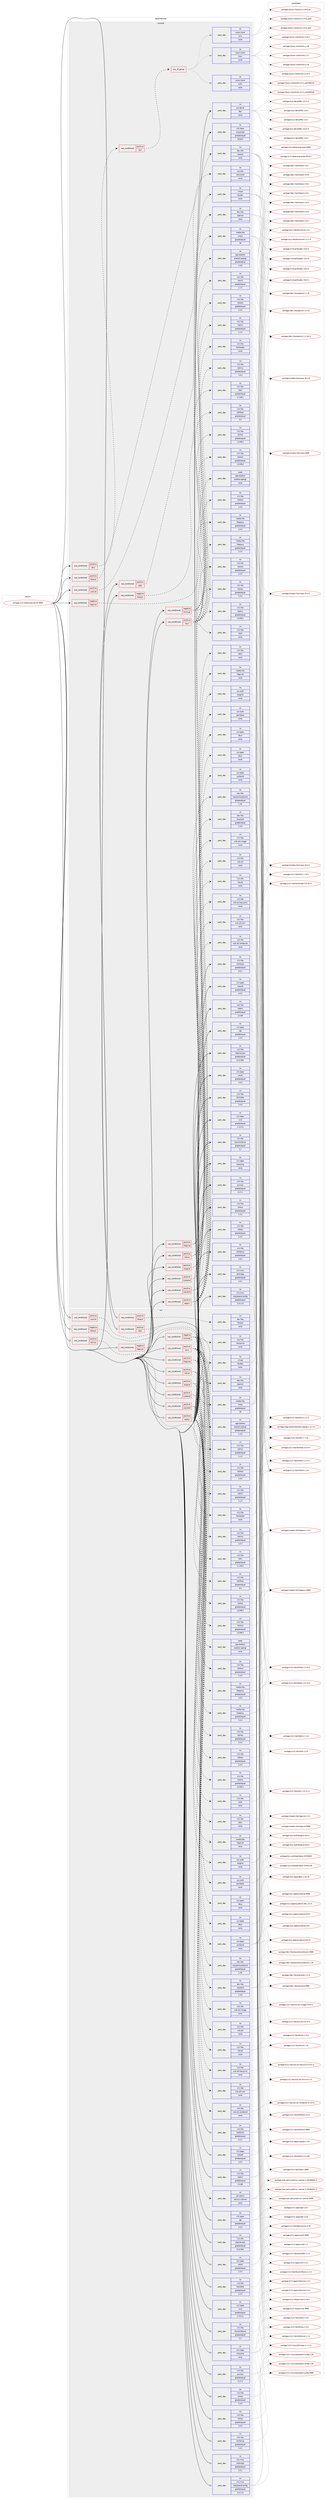 digraph prolog {

# *************
# Graph options
# *************

newrank=true;
concentrate=true;
compound=true;
graph [rankdir=LR,fontname=Helvetica,fontsize=10,ranksep=1.5];#, ranksep=2.5, nodesep=0.2];
edge  [arrowhead=vee];
node  [fontname=Helvetica,fontsize=10];

# **********
# The ebuild
# **********

subgraph cluster_leftcol {
color=gray;
rank=same;
label=<<i>ebuild</i>>;
id [label="portage://x11-base/xorg-server-9999", color=red, width=4, href="../x11-base/xorg-server-9999.svg"];
}

# ****************
# The dependencies
# ****************

subgraph cluster_midcol {
color=gray;
label=<<i>dependencies</i>>;
subgraph cluster_compile {
fillcolor="#eeeeee";
style=filled;
label=<<i>compile</i>>;
subgraph cond1882 {
dependency14995 [label=<<TABLE BORDER="0" CELLBORDER="1" CELLSPACING="0" CELLPADDING="4"><TR><TD ROWSPAN="3" CELLPADDING="10">use_conditional</TD></TR><TR><TD>negative</TD></TR><TR><TD>libglvnd</TD></TR></TABLE>>, shape=none, color=red];
subgraph pack12827 {
dependency14996 [label=<<TABLE BORDER="0" CELLBORDER="1" CELLSPACING="0" CELLPADDING="4" WIDTH="220"><TR><TD ROWSPAN="6" CELLPADDING="30">pack_dep</TD></TR><TR><TD WIDTH="110">no</TD></TR><TR><TD>app-eselect</TD></TR><TR><TD>eselect-opengl</TD></TR><TR><TD>greaterequal</TD></TR><TR><TD>1.3.0</TD></TR></TABLE>>, shape=none, color=blue];
}
dependency14995:e -> dependency14996:w [weight=20,style="dashed",arrowhead="vee"];
}
id:e -> dependency14995:w [weight=20,style="solid",arrowhead="vee"];
subgraph cond1883 {
dependency14997 [label=<<TABLE BORDER="0" CELLBORDER="1" CELLSPACING="0" CELLPADDING="4"><TR><TD ROWSPAN="3" CELLPADDING="10">use_conditional</TD></TR><TR><TD>negative</TD></TR><TR><TD>libressl</TD></TR></TABLE>>, shape=none, color=red];
subgraph pack12828 {
dependency14998 [label=<<TABLE BORDER="0" CELLBORDER="1" CELLSPACING="0" CELLPADDING="4" WIDTH="220"><TR><TD ROWSPAN="6" CELLPADDING="30">pack_dep</TD></TR><TR><TD WIDTH="110">no</TD></TR><TR><TD>dev-libs</TD></TR><TR><TD>openssl</TD></TR><TR><TD>none</TD></TR><TR><TD></TD></TR></TABLE>>, shape=none, color=blue];
}
dependency14997:e -> dependency14998:w [weight=20,style="dashed",arrowhead="vee"];
}
id:e -> dependency14997:w [weight=20,style="solid",arrowhead="vee"];
subgraph cond1884 {
dependency14999 [label=<<TABLE BORDER="0" CELLBORDER="1" CELLSPACING="0" CELLPADDING="4"><TR><TD ROWSPAN="3" CELLPADDING="10">use_conditional</TD></TR><TR><TD>negative</TD></TR><TR><TD>minimal</TD></TR></TABLE>>, shape=none, color=red];
subgraph pack12829 {
dependency15000 [label=<<TABLE BORDER="0" CELLBORDER="1" CELLSPACING="0" CELLPADDING="4" WIDTH="220"><TR><TD ROWSPAN="6" CELLPADDING="30">pack_dep</TD></TR><TR><TD WIDTH="110">no</TD></TR><TR><TD>x11-libs</TD></TR><TR><TD>libX11</TD></TR><TR><TD>greaterequal</TD></TR><TR><TD>1.1.5</TD></TR></TABLE>>, shape=none, color=blue];
}
dependency14999:e -> dependency15000:w [weight=20,style="dashed",arrowhead="vee"];
subgraph pack12830 {
dependency15001 [label=<<TABLE BORDER="0" CELLBORDER="1" CELLSPACING="0" CELLPADDING="4" WIDTH="220"><TR><TD ROWSPAN="6" CELLPADDING="30">pack_dep</TD></TR><TR><TD WIDTH="110">no</TD></TR><TR><TD>x11-libs</TD></TR><TR><TD>libXext</TD></TR><TR><TD>greaterequal</TD></TR><TR><TD>1.0.5</TD></TR></TABLE>>, shape=none, color=blue];
}
dependency14999:e -> dependency15001:w [weight=20,style="dashed",arrowhead="vee"];
subgraph pack12831 {
dependency15002 [label=<<TABLE BORDER="0" CELLBORDER="1" CELLSPACING="0" CELLPADDING="4" WIDTH="220"><TR><TD ROWSPAN="6" CELLPADDING="30">pack_dep</TD></TR><TR><TD WIDTH="110">no</TD></TR><TR><TD>media-libs</TD></TR><TR><TD>mesa</TD></TR><TR><TD>greaterequal</TD></TR><TR><TD>18</TD></TR></TABLE>>, shape=none, color=blue];
}
dependency14999:e -> dependency15002:w [weight=20,style="dashed",arrowhead="vee"];
subgraph pack12832 {
dependency15003 [label=<<TABLE BORDER="0" CELLBORDER="1" CELLSPACING="0" CELLPADDING="4" WIDTH="220"><TR><TD ROWSPAN="6" CELLPADDING="30">pack_dep</TD></TR><TR><TD WIDTH="110">no</TD></TR><TR><TD>media-libs</TD></TR><TR><TD>libepoxy</TD></TR><TR><TD>greaterequal</TD></TR><TR><TD>1.5.4</TD></TR></TABLE>>, shape=none, color=blue];
}
dependency14999:e -> dependency15003:w [weight=20,style="dashed",arrowhead="vee"];
}
id:e -> dependency14999:w [weight=20,style="solid",arrowhead="vee"];
subgraph cond1885 {
dependency15004 [label=<<TABLE BORDER="0" CELLBORDER="1" CELLSPACING="0" CELLPADDING="4"><TR><TD ROWSPAN="3" CELLPADDING="10">use_conditional</TD></TR><TR><TD>positive</TD></TR><TR><TD>dmx</TD></TR></TABLE>>, shape=none, color=red];
subgraph cond1886 {
dependency15005 [label=<<TABLE BORDER="0" CELLBORDER="1" CELLSPACING="0" CELLPADDING="4"><TR><TD ROWSPAN="3" CELLPADDING="10">use_conditional</TD></TR><TR><TD>positive</TD></TR><TR><TD>doc</TD></TR></TABLE>>, shape=none, color=red];
subgraph any271 {
dependency15006 [label=<<TABLE BORDER="0" CELLBORDER="1" CELLSPACING="0" CELLPADDING="4"><TR><TD CELLPADDING="10">any_of_group</TD></TR></TABLE>>, shape=none, color=red];subgraph pack12833 {
dependency15007 [label=<<TABLE BORDER="0" CELLBORDER="1" CELLSPACING="0" CELLPADDING="4" WIDTH="220"><TR><TD ROWSPAN="6" CELLPADDING="30">pack_dep</TD></TR><TR><TD WIDTH="110">no</TD></TR><TR><TD>www-client</TD></TR><TR><TD>links</TD></TR><TR><TD>none</TD></TR><TR><TD></TD></TR></TABLE>>, shape=none, color=blue];
}
dependency15006:e -> dependency15007:w [weight=20,style="dotted",arrowhead="oinv"];
subgraph pack12834 {
dependency15008 [label=<<TABLE BORDER="0" CELLBORDER="1" CELLSPACING="0" CELLPADDING="4" WIDTH="220"><TR><TD ROWSPAN="6" CELLPADDING="30">pack_dep</TD></TR><TR><TD WIDTH="110">no</TD></TR><TR><TD>www-client</TD></TR><TR><TD>lynx</TD></TR><TR><TD>none</TD></TR><TR><TD></TD></TR></TABLE>>, shape=none, color=blue];
}
dependency15006:e -> dependency15008:w [weight=20,style="dotted",arrowhead="oinv"];
subgraph pack12835 {
dependency15009 [label=<<TABLE BORDER="0" CELLBORDER="1" CELLSPACING="0" CELLPADDING="4" WIDTH="220"><TR><TD ROWSPAN="6" CELLPADDING="30">pack_dep</TD></TR><TR><TD WIDTH="110">no</TD></TR><TR><TD>www-client</TD></TR><TR><TD>w3m</TD></TR><TR><TD>none</TD></TR><TR><TD></TD></TR></TABLE>>, shape=none, color=blue];
}
dependency15006:e -> dependency15009:w [weight=20,style="dotted",arrowhead="oinv"];
}
dependency15005:e -> dependency15006:w [weight=20,style="dashed",arrowhead="vee"];
}
dependency15004:e -> dependency15005:w [weight=20,style="dashed",arrowhead="vee"];
}
id:e -> dependency15004:w [weight=20,style="solid",arrowhead="vee"];
subgraph cond1887 {
dependency15010 [label=<<TABLE BORDER="0" CELLBORDER="1" CELLSPACING="0" CELLPADDING="4"><TR><TD ROWSPAN="3" CELLPADDING="10">use_conditional</TD></TR><TR><TD>positive</TD></TR><TR><TD>dmx</TD></TR></TABLE>>, shape=none, color=red];
subgraph pack12836 {
dependency15011 [label=<<TABLE BORDER="0" CELLBORDER="1" CELLSPACING="0" CELLPADDING="4" WIDTH="220"><TR><TD ROWSPAN="6" CELLPADDING="30">pack_dep</TD></TR><TR><TD WIDTH="110">no</TD></TR><TR><TD>x11-libs</TD></TR><TR><TD>libXt</TD></TR><TR><TD>none</TD></TR><TR><TD></TD></TR></TABLE>>, shape=none, color=blue];
}
dependency15010:e -> dependency15011:w [weight=20,style="dashed",arrowhead="vee"];
subgraph pack12837 {
dependency15012 [label=<<TABLE BORDER="0" CELLBORDER="1" CELLSPACING="0" CELLPADDING="4" WIDTH="220"><TR><TD ROWSPAN="6" CELLPADDING="30">pack_dep</TD></TR><TR><TD WIDTH="110">no</TD></TR><TR><TD>x11-libs</TD></TR><TR><TD>libdmx</TD></TR><TR><TD>greaterequal</TD></TR><TR><TD>1.0.99.1</TD></TR></TABLE>>, shape=none, color=blue];
}
dependency15010:e -> dependency15012:w [weight=20,style="dashed",arrowhead="vee"];
subgraph pack12838 {
dependency15013 [label=<<TABLE BORDER="0" CELLBORDER="1" CELLSPACING="0" CELLPADDING="4" WIDTH="220"><TR><TD ROWSPAN="6" CELLPADDING="30">pack_dep</TD></TR><TR><TD WIDTH="110">no</TD></TR><TR><TD>x11-libs</TD></TR><TR><TD>libX11</TD></TR><TR><TD>greaterequal</TD></TR><TR><TD>1.1.5</TD></TR></TABLE>>, shape=none, color=blue];
}
dependency15010:e -> dependency15013:w [weight=20,style="dashed",arrowhead="vee"];
subgraph pack12839 {
dependency15014 [label=<<TABLE BORDER="0" CELLBORDER="1" CELLSPACING="0" CELLPADDING="4" WIDTH="220"><TR><TD ROWSPAN="6" CELLPADDING="30">pack_dep</TD></TR><TR><TD WIDTH="110">no</TD></TR><TR><TD>x11-libs</TD></TR><TR><TD>libXaw</TD></TR><TR><TD>greaterequal</TD></TR><TR><TD>1.0.4</TD></TR></TABLE>>, shape=none, color=blue];
}
dependency15010:e -> dependency15014:w [weight=20,style="dashed",arrowhead="vee"];
subgraph pack12840 {
dependency15015 [label=<<TABLE BORDER="0" CELLBORDER="1" CELLSPACING="0" CELLPADDING="4" WIDTH="220"><TR><TD ROWSPAN="6" CELLPADDING="30">pack_dep</TD></TR><TR><TD WIDTH="110">no</TD></TR><TR><TD>x11-libs</TD></TR><TR><TD>libXext</TD></TR><TR><TD>greaterequal</TD></TR><TR><TD>1.0.99.4</TD></TR></TABLE>>, shape=none, color=blue];
}
dependency15010:e -> dependency15015:w [weight=20,style="dashed",arrowhead="vee"];
subgraph pack12841 {
dependency15016 [label=<<TABLE BORDER="0" CELLBORDER="1" CELLSPACING="0" CELLPADDING="4" WIDTH="220"><TR><TD ROWSPAN="6" CELLPADDING="30">pack_dep</TD></TR><TR><TD WIDTH="110">no</TD></TR><TR><TD>x11-libs</TD></TR><TR><TD>libXfixes</TD></TR><TR><TD>greaterequal</TD></TR><TR><TD>5.0</TD></TR></TABLE>>, shape=none, color=blue];
}
dependency15010:e -> dependency15016:w [weight=20,style="dashed",arrowhead="vee"];
subgraph pack12842 {
dependency15017 [label=<<TABLE BORDER="0" CELLBORDER="1" CELLSPACING="0" CELLPADDING="4" WIDTH="220"><TR><TD ROWSPAN="6" CELLPADDING="30">pack_dep</TD></TR><TR><TD WIDTH="110">no</TD></TR><TR><TD>x11-libs</TD></TR><TR><TD>libXi</TD></TR><TR><TD>greaterequal</TD></TR><TR><TD>1.2.99.1</TD></TR></TABLE>>, shape=none, color=blue];
}
dependency15010:e -> dependency15017:w [weight=20,style="dashed",arrowhead="vee"];
subgraph pack12843 {
dependency15018 [label=<<TABLE BORDER="0" CELLBORDER="1" CELLSPACING="0" CELLPADDING="4" WIDTH="220"><TR><TD ROWSPAN="6" CELLPADDING="30">pack_dep</TD></TR><TR><TD WIDTH="110">no</TD></TR><TR><TD>x11-libs</TD></TR><TR><TD>libXmu</TD></TR><TR><TD>greaterequal</TD></TR><TR><TD>1.0.3</TD></TR></TABLE>>, shape=none, color=blue];
}
dependency15010:e -> dependency15018:w [weight=20,style="dashed",arrowhead="vee"];
subgraph pack12844 {
dependency15019 [label=<<TABLE BORDER="0" CELLBORDER="1" CELLSPACING="0" CELLPADDING="4" WIDTH="220"><TR><TD ROWSPAN="6" CELLPADDING="30">pack_dep</TD></TR><TR><TD WIDTH="110">no</TD></TR><TR><TD>x11-libs</TD></TR><TR><TD>libXrender</TD></TR><TR><TD>none</TD></TR><TR><TD></TD></TR></TABLE>>, shape=none, color=blue];
}
dependency15010:e -> dependency15019:w [weight=20,style="dashed",arrowhead="vee"];
subgraph pack12845 {
dependency15020 [label=<<TABLE BORDER="0" CELLBORDER="1" CELLSPACING="0" CELLPADDING="4" WIDTH="220"><TR><TD ROWSPAN="6" CELLPADDING="30">pack_dep</TD></TR><TR><TD WIDTH="110">no</TD></TR><TR><TD>x11-libs</TD></TR><TR><TD>libXres</TD></TR><TR><TD>greaterequal</TD></TR><TR><TD>1.0.3</TD></TR></TABLE>>, shape=none, color=blue];
}
dependency15010:e -> dependency15020:w [weight=20,style="dashed",arrowhead="vee"];
subgraph pack12846 {
dependency15021 [label=<<TABLE BORDER="0" CELLBORDER="1" CELLSPACING="0" CELLPADDING="4" WIDTH="220"><TR><TD ROWSPAN="6" CELLPADDING="30">pack_dep</TD></TR><TR><TD WIDTH="110">no</TD></TR><TR><TD>x11-libs</TD></TR><TR><TD>libXtst</TD></TR><TR><TD>greaterequal</TD></TR><TR><TD>1.0.99.2</TD></TR></TABLE>>, shape=none, color=blue];
}
dependency15010:e -> dependency15021:w [weight=20,style="dashed",arrowhead="vee"];
}
id:e -> dependency15010:w [weight=20,style="solid",arrowhead="vee"];
subgraph cond1888 {
dependency15022 [label=<<TABLE BORDER="0" CELLBORDER="1" CELLSPACING="0" CELLPADDING="4"><TR><TD ROWSPAN="3" CELLPADDING="10">use_conditional</TD></TR><TR><TD>positive</TD></TR><TR><TD>elogind</TD></TR></TABLE>>, shape=none, color=red];
subgraph pack12847 {
dependency15023 [label=<<TABLE BORDER="0" CELLBORDER="1" CELLSPACING="0" CELLPADDING="4" WIDTH="220"><TR><TD ROWSPAN="6" CELLPADDING="30">pack_dep</TD></TR><TR><TD WIDTH="110">no</TD></TR><TR><TD>sys-apps</TD></TR><TR><TD>dbus</TD></TR><TR><TD>none</TD></TR><TR><TD></TD></TR></TABLE>>, shape=none, color=blue];
}
dependency15022:e -> dependency15023:w [weight=20,style="dashed",arrowhead="vee"];
subgraph pack12848 {
dependency15024 [label=<<TABLE BORDER="0" CELLBORDER="1" CELLSPACING="0" CELLPADDING="4" WIDTH="220"><TR><TD ROWSPAN="6" CELLPADDING="30">pack_dep</TD></TR><TR><TD WIDTH="110">no</TD></TR><TR><TD>sys-auth</TD></TR><TR><TD>elogind</TD></TR><TR><TD>none</TD></TR><TR><TD></TD></TR></TABLE>>, shape=none, color=blue];
}
dependency15022:e -> dependency15024:w [weight=20,style="dashed",arrowhead="vee"];
subgraph pack12849 {
dependency15025 [label=<<TABLE BORDER="0" CELLBORDER="1" CELLSPACING="0" CELLPADDING="4" WIDTH="220"><TR><TD ROWSPAN="6" CELLPADDING="30">pack_dep</TD></TR><TR><TD WIDTH="110">no</TD></TR><TR><TD>sys-auth</TD></TR><TR><TD>pambase</TD></TR><TR><TD>none</TD></TR><TR><TD></TD></TR></TABLE>>, shape=none, color=blue];
}
dependency15022:e -> dependency15025:w [weight=20,style="dashed",arrowhead="vee"];
}
id:e -> dependency15022:w [weight=20,style="solid",arrowhead="vee"];
subgraph cond1889 {
dependency15026 [label=<<TABLE BORDER="0" CELLBORDER="1" CELLSPACING="0" CELLPADDING="4"><TR><TD ROWSPAN="3" CELLPADDING="10">use_conditional</TD></TR><TR><TD>positive</TD></TR><TR><TD>kdrive</TD></TR></TABLE>>, shape=none, color=red];
subgraph pack12850 {
dependency15027 [label=<<TABLE BORDER="0" CELLBORDER="1" CELLSPACING="0" CELLPADDING="4" WIDTH="220"><TR><TD ROWSPAN="6" CELLPADDING="30">pack_dep</TD></TR><TR><TD WIDTH="110">no</TD></TR><TR><TD>x11-libs</TD></TR><TR><TD>libXext</TD></TR><TR><TD>greaterequal</TD></TR><TR><TD>1.0.5</TD></TR></TABLE>>, shape=none, color=blue];
}
dependency15026:e -> dependency15027:w [weight=20,style="dashed",arrowhead="vee"];
subgraph pack12851 {
dependency15028 [label=<<TABLE BORDER="0" CELLBORDER="1" CELLSPACING="0" CELLPADDING="4" WIDTH="220"><TR><TD ROWSPAN="6" CELLPADDING="30">pack_dep</TD></TR><TR><TD WIDTH="110">no</TD></TR><TR><TD>x11-libs</TD></TR><TR><TD>libXv</TD></TR><TR><TD>none</TD></TR><TR><TD></TD></TR></TABLE>>, shape=none, color=blue];
}
dependency15026:e -> dependency15028:w [weight=20,style="dashed",arrowhead="vee"];
}
id:e -> dependency15026:w [weight=20,style="solid",arrowhead="vee"];
subgraph cond1890 {
dependency15029 [label=<<TABLE BORDER="0" CELLBORDER="1" CELLSPACING="0" CELLPADDING="4"><TR><TD ROWSPAN="3" CELLPADDING="10">use_conditional</TD></TR><TR><TD>positive</TD></TR><TR><TD>libglvnd</TD></TR></TABLE>>, shape=none, color=red];
subgraph pack12852 {
dependency15030 [label=<<TABLE BORDER="0" CELLBORDER="1" CELLSPACING="0" CELLPADDING="4" WIDTH="220"><TR><TD ROWSPAN="6" CELLPADDING="30">pack_dep</TD></TR><TR><TD WIDTH="110">no</TD></TR><TR><TD>media-libs</TD></TR><TR><TD>libglvnd</TD></TR><TR><TD>none</TD></TR><TR><TD></TD></TR></TABLE>>, shape=none, color=blue];
}
dependency15029:e -> dependency15030:w [weight=20,style="dashed",arrowhead="vee"];
subgraph pack12853 {
dependency15031 [label=<<TABLE BORDER="0" CELLBORDER="1" CELLSPACING="0" CELLPADDING="4" WIDTH="220"><TR><TD ROWSPAN="6" CELLPADDING="30">pack_dep</TD></TR><TR><TD WIDTH="110">weak</TD></TR><TR><TD>app-eselect</TD></TR><TR><TD>eselect-opengl</TD></TR><TR><TD>none</TD></TR><TR><TD></TD></TR></TABLE>>, shape=none, color=blue];
}
dependency15029:e -> dependency15031:w [weight=20,style="dashed",arrowhead="vee"];
}
id:e -> dependency15029:w [weight=20,style="solid",arrowhead="vee"];
subgraph cond1891 {
dependency15032 [label=<<TABLE BORDER="0" CELLBORDER="1" CELLSPACING="0" CELLPADDING="4"><TR><TD ROWSPAN="3" CELLPADDING="10">use_conditional</TD></TR><TR><TD>positive</TD></TR><TR><TD>libressl</TD></TR></TABLE>>, shape=none, color=red];
subgraph pack12854 {
dependency15033 [label=<<TABLE BORDER="0" CELLBORDER="1" CELLSPACING="0" CELLPADDING="4" WIDTH="220"><TR><TD ROWSPAN="6" CELLPADDING="30">pack_dep</TD></TR><TR><TD WIDTH="110">no</TD></TR><TR><TD>dev-libs</TD></TR><TR><TD>libressl</TD></TR><TR><TD>none</TD></TR><TR><TD></TD></TR></TABLE>>, shape=none, color=blue];
}
dependency15032:e -> dependency15033:w [weight=20,style="dashed",arrowhead="vee"];
}
id:e -> dependency15032:w [weight=20,style="solid",arrowhead="vee"];
subgraph cond1892 {
dependency15034 [label=<<TABLE BORDER="0" CELLBORDER="1" CELLSPACING="0" CELLPADDING="4"><TR><TD ROWSPAN="3" CELLPADDING="10">use_conditional</TD></TR><TR><TD>positive</TD></TR><TR><TD>systemd</TD></TR></TABLE>>, shape=none, color=red];
subgraph pack12855 {
dependency15035 [label=<<TABLE BORDER="0" CELLBORDER="1" CELLSPACING="0" CELLPADDING="4" WIDTH="220"><TR><TD ROWSPAN="6" CELLPADDING="30">pack_dep</TD></TR><TR><TD WIDTH="110">no</TD></TR><TR><TD>sys-apps</TD></TR><TR><TD>dbus</TD></TR><TR><TD>none</TD></TR><TR><TD></TD></TR></TABLE>>, shape=none, color=blue];
}
dependency15034:e -> dependency15035:w [weight=20,style="dashed",arrowhead="vee"];
subgraph pack12856 {
dependency15036 [label=<<TABLE BORDER="0" CELLBORDER="1" CELLSPACING="0" CELLPADDING="4" WIDTH="220"><TR><TD ROWSPAN="6" CELLPADDING="30">pack_dep</TD></TR><TR><TD WIDTH="110">no</TD></TR><TR><TD>sys-apps</TD></TR><TR><TD>systemd</TD></TR><TR><TD>none</TD></TR><TR><TD></TD></TR></TABLE>>, shape=none, color=blue];
}
dependency15034:e -> dependency15036:w [weight=20,style="dashed",arrowhead="vee"];
}
id:e -> dependency15034:w [weight=20,style="solid",arrowhead="vee"];
subgraph cond1893 {
dependency15037 [label=<<TABLE BORDER="0" CELLBORDER="1" CELLSPACING="0" CELLPADDING="4"><TR><TD ROWSPAN="3" CELLPADDING="10">use_conditional</TD></TR><TR><TD>positive</TD></TR><TR><TD>udev</TD></TR></TABLE>>, shape=none, color=red];
subgraph pack12857 {
dependency15038 [label=<<TABLE BORDER="0" CELLBORDER="1" CELLSPACING="0" CELLPADDING="4" WIDTH="220"><TR><TD ROWSPAN="6" CELLPADDING="30">pack_dep</TD></TR><TR><TD WIDTH="110">no</TD></TR><TR><TD>virtual</TD></TR><TR><TD>libudev</TD></TR><TR><TD>none</TD></TR><TR><TD></TD></TR></TABLE>>, shape=none, color=blue];
}
dependency15037:e -> dependency15038:w [weight=20,style="dashed",arrowhead="vee"];
}
id:e -> dependency15037:w [weight=20,style="solid",arrowhead="vee"];
subgraph cond1894 {
dependency15039 [label=<<TABLE BORDER="0" CELLBORDER="1" CELLSPACING="0" CELLPADDING="4"><TR><TD ROWSPAN="3" CELLPADDING="10">use_conditional</TD></TR><TR><TD>positive</TD></TR><TR><TD>unwind</TD></TR></TABLE>>, shape=none, color=red];
subgraph pack12858 {
dependency15040 [label=<<TABLE BORDER="0" CELLBORDER="1" CELLSPACING="0" CELLPADDING="4" WIDTH="220"><TR><TD ROWSPAN="6" CELLPADDING="30">pack_dep</TD></TR><TR><TD WIDTH="110">no</TD></TR><TR><TD>sys-libs</TD></TR><TR><TD>libunwind</TD></TR><TR><TD>none</TD></TR><TR><TD></TD></TR></TABLE>>, shape=none, color=blue];
}
dependency15039:e -> dependency15040:w [weight=20,style="dashed",arrowhead="vee"];
}
id:e -> dependency15039:w [weight=20,style="solid",arrowhead="vee"];
subgraph cond1895 {
dependency15041 [label=<<TABLE BORDER="0" CELLBORDER="1" CELLSPACING="0" CELLPADDING="4"><TR><TD ROWSPAN="3" CELLPADDING="10">use_conditional</TD></TR><TR><TD>positive</TD></TR><TR><TD>wayland</TD></TR></TABLE>>, shape=none, color=red];
subgraph pack12859 {
dependency15042 [label=<<TABLE BORDER="0" CELLBORDER="1" CELLSPACING="0" CELLPADDING="4" WIDTH="220"><TR><TD ROWSPAN="6" CELLPADDING="30">pack_dep</TD></TR><TR><TD WIDTH="110">no</TD></TR><TR><TD>dev-libs</TD></TR><TR><TD>wayland</TD></TR><TR><TD>greaterequal</TD></TR><TR><TD>1.3.0</TD></TR></TABLE>>, shape=none, color=blue];
}
dependency15041:e -> dependency15042:w [weight=20,style="dashed",arrowhead="vee"];
subgraph pack12860 {
dependency15043 [label=<<TABLE BORDER="0" CELLBORDER="1" CELLSPACING="0" CELLPADDING="4" WIDTH="220"><TR><TD ROWSPAN="6" CELLPADDING="30">pack_dep</TD></TR><TR><TD WIDTH="110">no</TD></TR><TR><TD>media-libs</TD></TR><TR><TD>libepoxy</TD></TR><TR><TD>greaterequal</TD></TR><TR><TD>1.5.4</TD></TR></TABLE>>, shape=none, color=blue];
}
dependency15041:e -> dependency15043:w [weight=20,style="dashed",arrowhead="vee"];
subgraph pack12861 {
dependency15044 [label=<<TABLE BORDER="0" CELLBORDER="1" CELLSPACING="0" CELLPADDING="4" WIDTH="220"><TR><TD ROWSPAN="6" CELLPADDING="30">pack_dep</TD></TR><TR><TD WIDTH="110">no</TD></TR><TR><TD>dev-libs</TD></TR><TR><TD>wayland-protocols</TD></TR><TR><TD>greaterequal</TD></TR><TR><TD>1.18</TD></TR></TABLE>>, shape=none, color=blue];
}
dependency15041:e -> dependency15044:w [weight=20,style="dashed",arrowhead="vee"];
}
id:e -> dependency15041:w [weight=20,style="solid",arrowhead="vee"];
subgraph cond1896 {
dependency15045 [label=<<TABLE BORDER="0" CELLBORDER="1" CELLSPACING="0" CELLPADDING="4"><TR><TD ROWSPAN="3" CELLPADDING="10">use_conditional</TD></TR><TR><TD>positive</TD></TR><TR><TD>xephyr</TD></TR></TABLE>>, shape=none, color=red];
subgraph pack12862 {
dependency15046 [label=<<TABLE BORDER="0" CELLBORDER="1" CELLSPACING="0" CELLPADDING="4" WIDTH="220"><TR><TD ROWSPAN="6" CELLPADDING="30">pack_dep</TD></TR><TR><TD WIDTH="110">no</TD></TR><TR><TD>x11-libs</TD></TR><TR><TD>libxcb</TD></TR><TR><TD>none</TD></TR><TR><TD></TD></TR></TABLE>>, shape=none, color=blue];
}
dependency15045:e -> dependency15046:w [weight=20,style="dashed",arrowhead="vee"];
subgraph pack12863 {
dependency15047 [label=<<TABLE BORDER="0" CELLBORDER="1" CELLSPACING="0" CELLPADDING="4" WIDTH="220"><TR><TD ROWSPAN="6" CELLPADDING="30">pack_dep</TD></TR><TR><TD WIDTH="110">no</TD></TR><TR><TD>x11-libs</TD></TR><TR><TD>xcb-util</TD></TR><TR><TD>none</TD></TR><TR><TD></TD></TR></TABLE>>, shape=none, color=blue];
}
dependency15045:e -> dependency15047:w [weight=20,style="dashed",arrowhead="vee"];
subgraph pack12864 {
dependency15048 [label=<<TABLE BORDER="0" CELLBORDER="1" CELLSPACING="0" CELLPADDING="4" WIDTH="220"><TR><TD ROWSPAN="6" CELLPADDING="30">pack_dep</TD></TR><TR><TD WIDTH="110">no</TD></TR><TR><TD>x11-libs</TD></TR><TR><TD>xcb-util-image</TD></TR><TR><TD>none</TD></TR><TR><TD></TD></TR></TABLE>>, shape=none, color=blue];
}
dependency15045:e -> dependency15048:w [weight=20,style="dashed",arrowhead="vee"];
subgraph pack12865 {
dependency15049 [label=<<TABLE BORDER="0" CELLBORDER="1" CELLSPACING="0" CELLPADDING="4" WIDTH="220"><TR><TD ROWSPAN="6" CELLPADDING="30">pack_dep</TD></TR><TR><TD WIDTH="110">no</TD></TR><TR><TD>x11-libs</TD></TR><TR><TD>xcb-util-keysyms</TD></TR><TR><TD>none</TD></TR><TR><TD></TD></TR></TABLE>>, shape=none, color=blue];
}
dependency15045:e -> dependency15049:w [weight=20,style="dashed",arrowhead="vee"];
subgraph pack12866 {
dependency15050 [label=<<TABLE BORDER="0" CELLBORDER="1" CELLSPACING="0" CELLPADDING="4" WIDTH="220"><TR><TD ROWSPAN="6" CELLPADDING="30">pack_dep</TD></TR><TR><TD WIDTH="110">no</TD></TR><TR><TD>x11-libs</TD></TR><TR><TD>xcb-util-renderutil</TD></TR><TR><TD>none</TD></TR><TR><TD></TD></TR></TABLE>>, shape=none, color=blue];
}
dependency15045:e -> dependency15050:w [weight=20,style="dashed",arrowhead="vee"];
subgraph pack12867 {
dependency15051 [label=<<TABLE BORDER="0" CELLBORDER="1" CELLSPACING="0" CELLPADDING="4" WIDTH="220"><TR><TD ROWSPAN="6" CELLPADDING="30">pack_dep</TD></TR><TR><TD WIDTH="110">no</TD></TR><TR><TD>x11-libs</TD></TR><TR><TD>xcb-util-wm</TD></TR><TR><TD>none</TD></TR><TR><TD></TD></TR></TABLE>>, shape=none, color=blue];
}
dependency15045:e -> dependency15051:w [weight=20,style="dashed",arrowhead="vee"];
}
id:e -> dependency15045:w [weight=20,style="solid",arrowhead="vee"];
subgraph pack12868 {
dependency15052 [label=<<TABLE BORDER="0" CELLBORDER="1" CELLSPACING="0" CELLPADDING="4" WIDTH="220"><TR><TD ROWSPAN="6" CELLPADDING="30">pack_dep</TD></TR><TR><TD WIDTH="110">no</TD></TR><TR><TD>sys-devel</TD></TR><TR><TD>flex</TD></TR><TR><TD>none</TD></TR><TR><TD></TD></TR></TABLE>>, shape=none, color=blue];
}
id:e -> dependency15052:w [weight=20,style="solid",arrowhead="vee"];
subgraph pack12869 {
dependency15053 [label=<<TABLE BORDER="0" CELLBORDER="1" CELLSPACING="0" CELLPADDING="4" WIDTH="220"><TR><TD ROWSPAN="6" CELLPADDING="30">pack_dep</TD></TR><TR><TD WIDTH="110">no</TD></TR><TR><TD>x11-apps</TD></TR><TR><TD>iceauth</TD></TR><TR><TD>greaterequal</TD></TR><TR><TD>1.0.2</TD></TR></TABLE>>, shape=none, color=blue];
}
id:e -> dependency15053:w [weight=20,style="solid",arrowhead="vee"];
subgraph pack12870 {
dependency15054 [label=<<TABLE BORDER="0" CELLBORDER="1" CELLSPACING="0" CELLPADDING="4" WIDTH="220"><TR><TD ROWSPAN="6" CELLPADDING="30">pack_dep</TD></TR><TR><TD WIDTH="110">no</TD></TR><TR><TD>x11-apps</TD></TR><TR><TD>rgb</TD></TR><TR><TD>greaterequal</TD></TR><TR><TD>1.0.3</TD></TR></TABLE>>, shape=none, color=blue];
}
id:e -> dependency15054:w [weight=20,style="solid",arrowhead="vee"];
subgraph pack12871 {
dependency15055 [label=<<TABLE BORDER="0" CELLBORDER="1" CELLSPACING="0" CELLPADDING="4" WIDTH="220"><TR><TD ROWSPAN="6" CELLPADDING="30">pack_dep</TD></TR><TR><TD WIDTH="110">no</TD></TR><TR><TD>x11-apps</TD></TR><TR><TD>xauth</TD></TR><TR><TD>greaterequal</TD></TR><TR><TD>1.0.3</TD></TR></TABLE>>, shape=none, color=blue];
}
id:e -> dependency15055:w [weight=20,style="solid",arrowhead="vee"];
subgraph pack12872 {
dependency15056 [label=<<TABLE BORDER="0" CELLBORDER="1" CELLSPACING="0" CELLPADDING="4" WIDTH="220"><TR><TD ROWSPAN="6" CELLPADDING="30">pack_dep</TD></TR><TR><TD WIDTH="110">no</TD></TR><TR><TD>x11-apps</TD></TR><TR><TD>xinit</TD></TR><TR><TD>greaterequal</TD></TR><TR><TD>1.3.3-r1</TD></TR></TABLE>>, shape=none, color=blue];
}
id:e -> dependency15056:w [weight=20,style="solid",arrowhead="vee"];
subgraph pack12873 {
dependency15057 [label=<<TABLE BORDER="0" CELLBORDER="1" CELLSPACING="0" CELLPADDING="4" WIDTH="220"><TR><TD ROWSPAN="6" CELLPADDING="30">pack_dep</TD></TR><TR><TD WIDTH="110">no</TD></TR><TR><TD>x11-apps</TD></TR><TR><TD>xkbcomp</TD></TR><TR><TD>none</TD></TR><TR><TD></TD></TR></TABLE>>, shape=none, color=blue];
}
id:e -> dependency15057:w [weight=20,style="solid",arrowhead="vee"];
subgraph pack12874 {
dependency15058 [label=<<TABLE BORDER="0" CELLBORDER="1" CELLSPACING="0" CELLPADDING="4" WIDTH="220"><TR><TD ROWSPAN="6" CELLPADDING="30">pack_dep</TD></TR><TR><TD WIDTH="110">no</TD></TR><TR><TD>x11-base</TD></TR><TR><TD>xorg-proto</TD></TR><TR><TD>greaterequal</TD></TR><TR><TD>2018.4</TD></TR></TABLE>>, shape=none, color=blue];
}
id:e -> dependency15058:w [weight=20,style="solid",arrowhead="vee"];
subgraph pack12875 {
dependency15059 [label=<<TABLE BORDER="0" CELLBORDER="1" CELLSPACING="0" CELLPADDING="4" WIDTH="220"><TR><TD ROWSPAN="6" CELLPADDING="30">pack_dep</TD></TR><TR><TD WIDTH="110">no</TD></TR><TR><TD>x11-libs</TD></TR><TR><TD>libXau</TD></TR><TR><TD>greaterequal</TD></TR><TR><TD>1.0.4</TD></TR></TABLE>>, shape=none, color=blue];
}
id:e -> dependency15059:w [weight=20,style="solid",arrowhead="vee"];
subgraph pack12876 {
dependency15060 [label=<<TABLE BORDER="0" CELLBORDER="1" CELLSPACING="0" CELLPADDING="4" WIDTH="220"><TR><TD ROWSPAN="6" CELLPADDING="30">pack_dep</TD></TR><TR><TD WIDTH="110">no</TD></TR><TR><TD>x11-libs</TD></TR><TR><TD>libXdmcp</TD></TR><TR><TD>greaterequal</TD></TR><TR><TD>1.0.2</TD></TR></TABLE>>, shape=none, color=blue];
}
id:e -> dependency15060:w [weight=20,style="solid",arrowhead="vee"];
subgraph pack12877 {
dependency15061 [label=<<TABLE BORDER="0" CELLBORDER="1" CELLSPACING="0" CELLPADDING="4" WIDTH="220"><TR><TD ROWSPAN="6" CELLPADDING="30">pack_dep</TD></TR><TR><TD WIDTH="110">no</TD></TR><TR><TD>x11-libs</TD></TR><TR><TD>libXfont2</TD></TR><TR><TD>greaterequal</TD></TR><TR><TD>2.0.1</TD></TR></TABLE>>, shape=none, color=blue];
}
id:e -> dependency15061:w [weight=20,style="solid",arrowhead="vee"];
subgraph pack12878 {
dependency15062 [label=<<TABLE BORDER="0" CELLBORDER="1" CELLSPACING="0" CELLPADDING="4" WIDTH="220"><TR><TD ROWSPAN="6" CELLPADDING="30">pack_dep</TD></TR><TR><TD WIDTH="110">no</TD></TR><TR><TD>x11-libs</TD></TR><TR><TD>libdrm</TD></TR><TR><TD>greaterequal</TD></TR><TR><TD>2.4.89</TD></TR></TABLE>>, shape=none, color=blue];
}
id:e -> dependency15062:w [weight=20,style="solid",arrowhead="vee"];
subgraph pack12879 {
dependency15063 [label=<<TABLE BORDER="0" CELLBORDER="1" CELLSPACING="0" CELLPADDING="4" WIDTH="220"><TR><TD ROWSPAN="6" CELLPADDING="30">pack_dep</TD></TR><TR><TD WIDTH="110">no</TD></TR><TR><TD>x11-libs</TD></TR><TR><TD>libpciaccess</TD></TR><TR><TD>greaterequal</TD></TR><TR><TD>0.12.901</TD></TR></TABLE>>, shape=none, color=blue];
}
id:e -> dependency15063:w [weight=20,style="solid",arrowhead="vee"];
subgraph pack12880 {
dependency15064 [label=<<TABLE BORDER="0" CELLBORDER="1" CELLSPACING="0" CELLPADDING="4" WIDTH="220"><TR><TD ROWSPAN="6" CELLPADDING="30">pack_dep</TD></TR><TR><TD WIDTH="110">no</TD></TR><TR><TD>x11-libs</TD></TR><TR><TD>libxkbfile</TD></TR><TR><TD>greaterequal</TD></TR><TR><TD>1.0.4</TD></TR></TABLE>>, shape=none, color=blue];
}
id:e -> dependency15064:w [weight=20,style="solid",arrowhead="vee"];
subgraph pack12881 {
dependency15065 [label=<<TABLE BORDER="0" CELLBORDER="1" CELLSPACING="0" CELLPADDING="4" WIDTH="220"><TR><TD ROWSPAN="6" CELLPADDING="30">pack_dep</TD></TR><TR><TD WIDTH="110">no</TD></TR><TR><TD>x11-libs</TD></TR><TR><TD>libxshmfence</TD></TR><TR><TD>greaterequal</TD></TR><TR><TD>1.1</TD></TR></TABLE>>, shape=none, color=blue];
}
id:e -> dependency15065:w [weight=20,style="solid",arrowhead="vee"];
subgraph pack12882 {
dependency15066 [label=<<TABLE BORDER="0" CELLBORDER="1" CELLSPACING="0" CELLPADDING="4" WIDTH="220"><TR><TD ROWSPAN="6" CELLPADDING="30">pack_dep</TD></TR><TR><TD WIDTH="110">no</TD></TR><TR><TD>x11-libs</TD></TR><TR><TD>pixman</TD></TR><TR><TD>greaterequal</TD></TR><TR><TD>0.27.2</TD></TR></TABLE>>, shape=none, color=blue];
}
id:e -> dependency15066:w [weight=20,style="solid",arrowhead="vee"];
subgraph pack12883 {
dependency15067 [label=<<TABLE BORDER="0" CELLBORDER="1" CELLSPACING="0" CELLPADDING="4" WIDTH="220"><TR><TD ROWSPAN="6" CELLPADDING="30">pack_dep</TD></TR><TR><TD WIDTH="110">no</TD></TR><TR><TD>x11-libs</TD></TR><TR><TD>xtrans</TD></TR><TR><TD>greaterequal</TD></TR><TR><TD>1.3.5</TD></TR></TABLE>>, shape=none, color=blue];
}
id:e -> dependency15067:w [weight=20,style="solid",arrowhead="vee"];
subgraph pack12884 {
dependency15068 [label=<<TABLE BORDER="0" CELLBORDER="1" CELLSPACING="0" CELLPADDING="4" WIDTH="220"><TR><TD ROWSPAN="6" CELLPADDING="30">pack_dep</TD></TR><TR><TD WIDTH="110">no</TD></TR><TR><TD>x11-misc</TD></TR><TR><TD>xbitmaps</TD></TR><TR><TD>greaterequal</TD></TR><TR><TD>1.0.1</TD></TR></TABLE>>, shape=none, color=blue];
}
id:e -> dependency15068:w [weight=20,style="solid",arrowhead="vee"];
subgraph pack12885 {
dependency15069 [label=<<TABLE BORDER="0" CELLBORDER="1" CELLSPACING="0" CELLPADDING="4" WIDTH="220"><TR><TD ROWSPAN="6" CELLPADDING="30">pack_dep</TD></TR><TR><TD WIDTH="110">no</TD></TR><TR><TD>x11-misc</TD></TR><TR><TD>xkeyboard-config</TD></TR><TR><TD>greaterequal</TD></TR><TR><TD>2.4.1-r3</TD></TR></TABLE>>, shape=none, color=blue];
}
id:e -> dependency15069:w [weight=20,style="solid",arrowhead="vee"];
}
subgraph cluster_compileandrun {
fillcolor="#eeeeee";
style=filled;
label=<<i>compile and run</i>>;
}
subgraph cluster_run {
fillcolor="#eeeeee";
style=filled;
label=<<i>run</i>>;
subgraph cond1897 {
dependency15070 [label=<<TABLE BORDER="0" CELLBORDER="1" CELLSPACING="0" CELLPADDING="4"><TR><TD ROWSPAN="3" CELLPADDING="10">use_conditional</TD></TR><TR><TD>negative</TD></TR><TR><TD>libglvnd</TD></TR></TABLE>>, shape=none, color=red];
subgraph pack12886 {
dependency15071 [label=<<TABLE BORDER="0" CELLBORDER="1" CELLSPACING="0" CELLPADDING="4" WIDTH="220"><TR><TD ROWSPAN="6" CELLPADDING="30">pack_dep</TD></TR><TR><TD WIDTH="110">no</TD></TR><TR><TD>app-eselect</TD></TR><TR><TD>eselect-opengl</TD></TR><TR><TD>greaterequal</TD></TR><TR><TD>1.3.0</TD></TR></TABLE>>, shape=none, color=blue];
}
dependency15070:e -> dependency15071:w [weight=20,style="dashed",arrowhead="vee"];
}
id:e -> dependency15070:w [weight=20,style="solid",arrowhead="odot"];
subgraph cond1898 {
dependency15072 [label=<<TABLE BORDER="0" CELLBORDER="1" CELLSPACING="0" CELLPADDING="4"><TR><TD ROWSPAN="3" CELLPADDING="10">use_conditional</TD></TR><TR><TD>negative</TD></TR><TR><TD>libressl</TD></TR></TABLE>>, shape=none, color=red];
subgraph pack12887 {
dependency15073 [label=<<TABLE BORDER="0" CELLBORDER="1" CELLSPACING="0" CELLPADDING="4" WIDTH="220"><TR><TD ROWSPAN="6" CELLPADDING="30">pack_dep</TD></TR><TR><TD WIDTH="110">no</TD></TR><TR><TD>dev-libs</TD></TR><TR><TD>openssl</TD></TR><TR><TD>none</TD></TR><TR><TD></TD></TR></TABLE>>, shape=none, color=blue];
}
dependency15072:e -> dependency15073:w [weight=20,style="dashed",arrowhead="vee"];
}
id:e -> dependency15072:w [weight=20,style="solid",arrowhead="odot"];
subgraph cond1899 {
dependency15074 [label=<<TABLE BORDER="0" CELLBORDER="1" CELLSPACING="0" CELLPADDING="4"><TR><TD ROWSPAN="3" CELLPADDING="10">use_conditional</TD></TR><TR><TD>negative</TD></TR><TR><TD>minimal</TD></TR></TABLE>>, shape=none, color=red];
subgraph pack12888 {
dependency15075 [label=<<TABLE BORDER="0" CELLBORDER="1" CELLSPACING="0" CELLPADDING="4" WIDTH="220"><TR><TD ROWSPAN="6" CELLPADDING="30">pack_dep</TD></TR><TR><TD WIDTH="110">no</TD></TR><TR><TD>x11-libs</TD></TR><TR><TD>libX11</TD></TR><TR><TD>greaterequal</TD></TR><TR><TD>1.1.5</TD></TR></TABLE>>, shape=none, color=blue];
}
dependency15074:e -> dependency15075:w [weight=20,style="dashed",arrowhead="vee"];
subgraph pack12889 {
dependency15076 [label=<<TABLE BORDER="0" CELLBORDER="1" CELLSPACING="0" CELLPADDING="4" WIDTH="220"><TR><TD ROWSPAN="6" CELLPADDING="30">pack_dep</TD></TR><TR><TD WIDTH="110">no</TD></TR><TR><TD>x11-libs</TD></TR><TR><TD>libXext</TD></TR><TR><TD>greaterequal</TD></TR><TR><TD>1.0.5</TD></TR></TABLE>>, shape=none, color=blue];
}
dependency15074:e -> dependency15076:w [weight=20,style="dashed",arrowhead="vee"];
subgraph pack12890 {
dependency15077 [label=<<TABLE BORDER="0" CELLBORDER="1" CELLSPACING="0" CELLPADDING="4" WIDTH="220"><TR><TD ROWSPAN="6" CELLPADDING="30">pack_dep</TD></TR><TR><TD WIDTH="110">no</TD></TR><TR><TD>media-libs</TD></TR><TR><TD>mesa</TD></TR><TR><TD>greaterequal</TD></TR><TR><TD>18</TD></TR></TABLE>>, shape=none, color=blue];
}
dependency15074:e -> dependency15077:w [weight=20,style="dashed",arrowhead="vee"];
subgraph pack12891 {
dependency15078 [label=<<TABLE BORDER="0" CELLBORDER="1" CELLSPACING="0" CELLPADDING="4" WIDTH="220"><TR><TD ROWSPAN="6" CELLPADDING="30">pack_dep</TD></TR><TR><TD WIDTH="110">no</TD></TR><TR><TD>media-libs</TD></TR><TR><TD>libepoxy</TD></TR><TR><TD>greaterequal</TD></TR><TR><TD>1.5.4</TD></TR></TABLE>>, shape=none, color=blue];
}
dependency15074:e -> dependency15078:w [weight=20,style="dashed",arrowhead="vee"];
}
id:e -> dependency15074:w [weight=20,style="solid",arrowhead="odot"];
subgraph cond1900 {
dependency15079 [label=<<TABLE BORDER="0" CELLBORDER="1" CELLSPACING="0" CELLPADDING="4"><TR><TD ROWSPAN="3" CELLPADDING="10">use_conditional</TD></TR><TR><TD>positive</TD></TR><TR><TD>dmx</TD></TR></TABLE>>, shape=none, color=red];
subgraph pack12892 {
dependency15080 [label=<<TABLE BORDER="0" CELLBORDER="1" CELLSPACING="0" CELLPADDING="4" WIDTH="220"><TR><TD ROWSPAN="6" CELLPADDING="30">pack_dep</TD></TR><TR><TD WIDTH="110">no</TD></TR><TR><TD>x11-libs</TD></TR><TR><TD>libXt</TD></TR><TR><TD>none</TD></TR><TR><TD></TD></TR></TABLE>>, shape=none, color=blue];
}
dependency15079:e -> dependency15080:w [weight=20,style="dashed",arrowhead="vee"];
subgraph pack12893 {
dependency15081 [label=<<TABLE BORDER="0" CELLBORDER="1" CELLSPACING="0" CELLPADDING="4" WIDTH="220"><TR><TD ROWSPAN="6" CELLPADDING="30">pack_dep</TD></TR><TR><TD WIDTH="110">no</TD></TR><TR><TD>x11-libs</TD></TR><TR><TD>libdmx</TD></TR><TR><TD>greaterequal</TD></TR><TR><TD>1.0.99.1</TD></TR></TABLE>>, shape=none, color=blue];
}
dependency15079:e -> dependency15081:w [weight=20,style="dashed",arrowhead="vee"];
subgraph pack12894 {
dependency15082 [label=<<TABLE BORDER="0" CELLBORDER="1" CELLSPACING="0" CELLPADDING="4" WIDTH="220"><TR><TD ROWSPAN="6" CELLPADDING="30">pack_dep</TD></TR><TR><TD WIDTH="110">no</TD></TR><TR><TD>x11-libs</TD></TR><TR><TD>libX11</TD></TR><TR><TD>greaterequal</TD></TR><TR><TD>1.1.5</TD></TR></TABLE>>, shape=none, color=blue];
}
dependency15079:e -> dependency15082:w [weight=20,style="dashed",arrowhead="vee"];
subgraph pack12895 {
dependency15083 [label=<<TABLE BORDER="0" CELLBORDER="1" CELLSPACING="0" CELLPADDING="4" WIDTH="220"><TR><TD ROWSPAN="6" CELLPADDING="30">pack_dep</TD></TR><TR><TD WIDTH="110">no</TD></TR><TR><TD>x11-libs</TD></TR><TR><TD>libXaw</TD></TR><TR><TD>greaterequal</TD></TR><TR><TD>1.0.4</TD></TR></TABLE>>, shape=none, color=blue];
}
dependency15079:e -> dependency15083:w [weight=20,style="dashed",arrowhead="vee"];
subgraph pack12896 {
dependency15084 [label=<<TABLE BORDER="0" CELLBORDER="1" CELLSPACING="0" CELLPADDING="4" WIDTH="220"><TR><TD ROWSPAN="6" CELLPADDING="30">pack_dep</TD></TR><TR><TD WIDTH="110">no</TD></TR><TR><TD>x11-libs</TD></TR><TR><TD>libXext</TD></TR><TR><TD>greaterequal</TD></TR><TR><TD>1.0.99.4</TD></TR></TABLE>>, shape=none, color=blue];
}
dependency15079:e -> dependency15084:w [weight=20,style="dashed",arrowhead="vee"];
subgraph pack12897 {
dependency15085 [label=<<TABLE BORDER="0" CELLBORDER="1" CELLSPACING="0" CELLPADDING="4" WIDTH="220"><TR><TD ROWSPAN="6" CELLPADDING="30">pack_dep</TD></TR><TR><TD WIDTH="110">no</TD></TR><TR><TD>x11-libs</TD></TR><TR><TD>libXfixes</TD></TR><TR><TD>greaterequal</TD></TR><TR><TD>5.0</TD></TR></TABLE>>, shape=none, color=blue];
}
dependency15079:e -> dependency15085:w [weight=20,style="dashed",arrowhead="vee"];
subgraph pack12898 {
dependency15086 [label=<<TABLE BORDER="0" CELLBORDER="1" CELLSPACING="0" CELLPADDING="4" WIDTH="220"><TR><TD ROWSPAN="6" CELLPADDING="30">pack_dep</TD></TR><TR><TD WIDTH="110">no</TD></TR><TR><TD>x11-libs</TD></TR><TR><TD>libXi</TD></TR><TR><TD>greaterequal</TD></TR><TR><TD>1.2.99.1</TD></TR></TABLE>>, shape=none, color=blue];
}
dependency15079:e -> dependency15086:w [weight=20,style="dashed",arrowhead="vee"];
subgraph pack12899 {
dependency15087 [label=<<TABLE BORDER="0" CELLBORDER="1" CELLSPACING="0" CELLPADDING="4" WIDTH="220"><TR><TD ROWSPAN="6" CELLPADDING="30">pack_dep</TD></TR><TR><TD WIDTH="110">no</TD></TR><TR><TD>x11-libs</TD></TR><TR><TD>libXmu</TD></TR><TR><TD>greaterequal</TD></TR><TR><TD>1.0.3</TD></TR></TABLE>>, shape=none, color=blue];
}
dependency15079:e -> dependency15087:w [weight=20,style="dashed",arrowhead="vee"];
subgraph pack12900 {
dependency15088 [label=<<TABLE BORDER="0" CELLBORDER="1" CELLSPACING="0" CELLPADDING="4" WIDTH="220"><TR><TD ROWSPAN="6" CELLPADDING="30">pack_dep</TD></TR><TR><TD WIDTH="110">no</TD></TR><TR><TD>x11-libs</TD></TR><TR><TD>libXrender</TD></TR><TR><TD>none</TD></TR><TR><TD></TD></TR></TABLE>>, shape=none, color=blue];
}
dependency15079:e -> dependency15088:w [weight=20,style="dashed",arrowhead="vee"];
subgraph pack12901 {
dependency15089 [label=<<TABLE BORDER="0" CELLBORDER="1" CELLSPACING="0" CELLPADDING="4" WIDTH="220"><TR><TD ROWSPAN="6" CELLPADDING="30">pack_dep</TD></TR><TR><TD WIDTH="110">no</TD></TR><TR><TD>x11-libs</TD></TR><TR><TD>libXres</TD></TR><TR><TD>greaterequal</TD></TR><TR><TD>1.0.3</TD></TR></TABLE>>, shape=none, color=blue];
}
dependency15079:e -> dependency15089:w [weight=20,style="dashed",arrowhead="vee"];
subgraph pack12902 {
dependency15090 [label=<<TABLE BORDER="0" CELLBORDER="1" CELLSPACING="0" CELLPADDING="4" WIDTH="220"><TR><TD ROWSPAN="6" CELLPADDING="30">pack_dep</TD></TR><TR><TD WIDTH="110">no</TD></TR><TR><TD>x11-libs</TD></TR><TR><TD>libXtst</TD></TR><TR><TD>greaterequal</TD></TR><TR><TD>1.0.99.2</TD></TR></TABLE>>, shape=none, color=blue];
}
dependency15079:e -> dependency15090:w [weight=20,style="dashed",arrowhead="vee"];
}
id:e -> dependency15079:w [weight=20,style="solid",arrowhead="odot"];
subgraph cond1901 {
dependency15091 [label=<<TABLE BORDER="0" CELLBORDER="1" CELLSPACING="0" CELLPADDING="4"><TR><TD ROWSPAN="3" CELLPADDING="10">use_conditional</TD></TR><TR><TD>positive</TD></TR><TR><TD>elogind</TD></TR></TABLE>>, shape=none, color=red];
subgraph pack12903 {
dependency15092 [label=<<TABLE BORDER="0" CELLBORDER="1" CELLSPACING="0" CELLPADDING="4" WIDTH="220"><TR><TD ROWSPAN="6" CELLPADDING="30">pack_dep</TD></TR><TR><TD WIDTH="110">no</TD></TR><TR><TD>sys-apps</TD></TR><TR><TD>dbus</TD></TR><TR><TD>none</TD></TR><TR><TD></TD></TR></TABLE>>, shape=none, color=blue];
}
dependency15091:e -> dependency15092:w [weight=20,style="dashed",arrowhead="vee"];
subgraph pack12904 {
dependency15093 [label=<<TABLE BORDER="0" CELLBORDER="1" CELLSPACING="0" CELLPADDING="4" WIDTH="220"><TR><TD ROWSPAN="6" CELLPADDING="30">pack_dep</TD></TR><TR><TD WIDTH="110">no</TD></TR><TR><TD>sys-auth</TD></TR><TR><TD>elogind</TD></TR><TR><TD>none</TD></TR><TR><TD></TD></TR></TABLE>>, shape=none, color=blue];
}
dependency15091:e -> dependency15093:w [weight=20,style="dashed",arrowhead="vee"];
subgraph pack12905 {
dependency15094 [label=<<TABLE BORDER="0" CELLBORDER="1" CELLSPACING="0" CELLPADDING="4" WIDTH="220"><TR><TD ROWSPAN="6" CELLPADDING="30">pack_dep</TD></TR><TR><TD WIDTH="110">no</TD></TR><TR><TD>sys-auth</TD></TR><TR><TD>pambase</TD></TR><TR><TD>none</TD></TR><TR><TD></TD></TR></TABLE>>, shape=none, color=blue];
}
dependency15091:e -> dependency15094:w [weight=20,style="dashed",arrowhead="vee"];
}
id:e -> dependency15091:w [weight=20,style="solid",arrowhead="odot"];
subgraph cond1902 {
dependency15095 [label=<<TABLE BORDER="0" CELLBORDER="1" CELLSPACING="0" CELLPADDING="4"><TR><TD ROWSPAN="3" CELLPADDING="10">use_conditional</TD></TR><TR><TD>positive</TD></TR><TR><TD>kdrive</TD></TR></TABLE>>, shape=none, color=red];
subgraph pack12906 {
dependency15096 [label=<<TABLE BORDER="0" CELLBORDER="1" CELLSPACING="0" CELLPADDING="4" WIDTH="220"><TR><TD ROWSPAN="6" CELLPADDING="30">pack_dep</TD></TR><TR><TD WIDTH="110">no</TD></TR><TR><TD>x11-libs</TD></TR><TR><TD>libXext</TD></TR><TR><TD>greaterequal</TD></TR><TR><TD>1.0.5</TD></TR></TABLE>>, shape=none, color=blue];
}
dependency15095:e -> dependency15096:w [weight=20,style="dashed",arrowhead="vee"];
subgraph pack12907 {
dependency15097 [label=<<TABLE BORDER="0" CELLBORDER="1" CELLSPACING="0" CELLPADDING="4" WIDTH="220"><TR><TD ROWSPAN="6" CELLPADDING="30">pack_dep</TD></TR><TR><TD WIDTH="110">no</TD></TR><TR><TD>x11-libs</TD></TR><TR><TD>libXv</TD></TR><TR><TD>none</TD></TR><TR><TD></TD></TR></TABLE>>, shape=none, color=blue];
}
dependency15095:e -> dependency15097:w [weight=20,style="dashed",arrowhead="vee"];
}
id:e -> dependency15095:w [weight=20,style="solid",arrowhead="odot"];
subgraph cond1903 {
dependency15098 [label=<<TABLE BORDER="0" CELLBORDER="1" CELLSPACING="0" CELLPADDING="4"><TR><TD ROWSPAN="3" CELLPADDING="10">use_conditional</TD></TR><TR><TD>positive</TD></TR><TR><TD>libglvnd</TD></TR></TABLE>>, shape=none, color=red];
subgraph pack12908 {
dependency15099 [label=<<TABLE BORDER="0" CELLBORDER="1" CELLSPACING="0" CELLPADDING="4" WIDTH="220"><TR><TD ROWSPAN="6" CELLPADDING="30">pack_dep</TD></TR><TR><TD WIDTH="110">no</TD></TR><TR><TD>media-libs</TD></TR><TR><TD>libglvnd</TD></TR><TR><TD>none</TD></TR><TR><TD></TD></TR></TABLE>>, shape=none, color=blue];
}
dependency15098:e -> dependency15099:w [weight=20,style="dashed",arrowhead="vee"];
subgraph pack12909 {
dependency15100 [label=<<TABLE BORDER="0" CELLBORDER="1" CELLSPACING="0" CELLPADDING="4" WIDTH="220"><TR><TD ROWSPAN="6" CELLPADDING="30">pack_dep</TD></TR><TR><TD WIDTH="110">weak</TD></TR><TR><TD>app-eselect</TD></TR><TR><TD>eselect-opengl</TD></TR><TR><TD>none</TD></TR><TR><TD></TD></TR></TABLE>>, shape=none, color=blue];
}
dependency15098:e -> dependency15100:w [weight=20,style="dashed",arrowhead="vee"];
}
id:e -> dependency15098:w [weight=20,style="solid",arrowhead="odot"];
subgraph cond1904 {
dependency15101 [label=<<TABLE BORDER="0" CELLBORDER="1" CELLSPACING="0" CELLPADDING="4"><TR><TD ROWSPAN="3" CELLPADDING="10">use_conditional</TD></TR><TR><TD>positive</TD></TR><TR><TD>libressl</TD></TR></TABLE>>, shape=none, color=red];
subgraph pack12910 {
dependency15102 [label=<<TABLE BORDER="0" CELLBORDER="1" CELLSPACING="0" CELLPADDING="4" WIDTH="220"><TR><TD ROWSPAN="6" CELLPADDING="30">pack_dep</TD></TR><TR><TD WIDTH="110">no</TD></TR><TR><TD>dev-libs</TD></TR><TR><TD>libressl</TD></TR><TR><TD>none</TD></TR><TR><TD></TD></TR></TABLE>>, shape=none, color=blue];
}
dependency15101:e -> dependency15102:w [weight=20,style="dashed",arrowhead="vee"];
}
id:e -> dependency15101:w [weight=20,style="solid",arrowhead="odot"];
subgraph cond1905 {
dependency15103 [label=<<TABLE BORDER="0" CELLBORDER="1" CELLSPACING="0" CELLPADDING="4"><TR><TD ROWSPAN="3" CELLPADDING="10">use_conditional</TD></TR><TR><TD>positive</TD></TR><TR><TD>selinux</TD></TR></TABLE>>, shape=none, color=red];
subgraph pack12911 {
dependency15104 [label=<<TABLE BORDER="0" CELLBORDER="1" CELLSPACING="0" CELLPADDING="4" WIDTH="220"><TR><TD ROWSPAN="6" CELLPADDING="30">pack_dep</TD></TR><TR><TD WIDTH="110">no</TD></TR><TR><TD>sec-policy</TD></TR><TR><TD>selinux-xserver</TD></TR><TR><TD>none</TD></TR><TR><TD></TD></TR></TABLE>>, shape=none, color=blue];
}
dependency15103:e -> dependency15104:w [weight=20,style="dashed",arrowhead="vee"];
}
id:e -> dependency15103:w [weight=20,style="solid",arrowhead="odot"];
subgraph cond1906 {
dependency15105 [label=<<TABLE BORDER="0" CELLBORDER="1" CELLSPACING="0" CELLPADDING="4"><TR><TD ROWSPAN="3" CELLPADDING="10">use_conditional</TD></TR><TR><TD>positive</TD></TR><TR><TD>systemd</TD></TR></TABLE>>, shape=none, color=red];
subgraph pack12912 {
dependency15106 [label=<<TABLE BORDER="0" CELLBORDER="1" CELLSPACING="0" CELLPADDING="4" WIDTH="220"><TR><TD ROWSPAN="6" CELLPADDING="30">pack_dep</TD></TR><TR><TD WIDTH="110">no</TD></TR><TR><TD>sys-apps</TD></TR><TR><TD>dbus</TD></TR><TR><TD>none</TD></TR><TR><TD></TD></TR></TABLE>>, shape=none, color=blue];
}
dependency15105:e -> dependency15106:w [weight=20,style="dashed",arrowhead="vee"];
subgraph pack12913 {
dependency15107 [label=<<TABLE BORDER="0" CELLBORDER="1" CELLSPACING="0" CELLPADDING="4" WIDTH="220"><TR><TD ROWSPAN="6" CELLPADDING="30">pack_dep</TD></TR><TR><TD WIDTH="110">no</TD></TR><TR><TD>sys-apps</TD></TR><TR><TD>systemd</TD></TR><TR><TD>none</TD></TR><TR><TD></TD></TR></TABLE>>, shape=none, color=blue];
}
dependency15105:e -> dependency15107:w [weight=20,style="dashed",arrowhead="vee"];
}
id:e -> dependency15105:w [weight=20,style="solid",arrowhead="odot"];
subgraph cond1907 {
dependency15108 [label=<<TABLE BORDER="0" CELLBORDER="1" CELLSPACING="0" CELLPADDING="4"><TR><TD ROWSPAN="3" CELLPADDING="10">use_conditional</TD></TR><TR><TD>positive</TD></TR><TR><TD>udev</TD></TR></TABLE>>, shape=none, color=red];
subgraph pack12914 {
dependency15109 [label=<<TABLE BORDER="0" CELLBORDER="1" CELLSPACING="0" CELLPADDING="4" WIDTH="220"><TR><TD ROWSPAN="6" CELLPADDING="30">pack_dep</TD></TR><TR><TD WIDTH="110">no</TD></TR><TR><TD>virtual</TD></TR><TR><TD>libudev</TD></TR><TR><TD>none</TD></TR><TR><TD></TD></TR></TABLE>>, shape=none, color=blue];
}
dependency15108:e -> dependency15109:w [weight=20,style="dashed",arrowhead="vee"];
}
id:e -> dependency15108:w [weight=20,style="solid",arrowhead="odot"];
subgraph cond1908 {
dependency15110 [label=<<TABLE BORDER="0" CELLBORDER="1" CELLSPACING="0" CELLPADDING="4"><TR><TD ROWSPAN="3" CELLPADDING="10">use_conditional</TD></TR><TR><TD>positive</TD></TR><TR><TD>unwind</TD></TR></TABLE>>, shape=none, color=red];
subgraph pack12915 {
dependency15111 [label=<<TABLE BORDER="0" CELLBORDER="1" CELLSPACING="0" CELLPADDING="4" WIDTH="220"><TR><TD ROWSPAN="6" CELLPADDING="30">pack_dep</TD></TR><TR><TD WIDTH="110">no</TD></TR><TR><TD>sys-libs</TD></TR><TR><TD>libunwind</TD></TR><TR><TD>none</TD></TR><TR><TD></TD></TR></TABLE>>, shape=none, color=blue];
}
dependency15110:e -> dependency15111:w [weight=20,style="dashed",arrowhead="vee"];
}
id:e -> dependency15110:w [weight=20,style="solid",arrowhead="odot"];
subgraph cond1909 {
dependency15112 [label=<<TABLE BORDER="0" CELLBORDER="1" CELLSPACING="0" CELLPADDING="4"><TR><TD ROWSPAN="3" CELLPADDING="10">use_conditional</TD></TR><TR><TD>positive</TD></TR><TR><TD>wayland</TD></TR></TABLE>>, shape=none, color=red];
subgraph pack12916 {
dependency15113 [label=<<TABLE BORDER="0" CELLBORDER="1" CELLSPACING="0" CELLPADDING="4" WIDTH="220"><TR><TD ROWSPAN="6" CELLPADDING="30">pack_dep</TD></TR><TR><TD WIDTH="110">no</TD></TR><TR><TD>dev-libs</TD></TR><TR><TD>wayland</TD></TR><TR><TD>greaterequal</TD></TR><TR><TD>1.3.0</TD></TR></TABLE>>, shape=none, color=blue];
}
dependency15112:e -> dependency15113:w [weight=20,style="dashed",arrowhead="vee"];
subgraph pack12917 {
dependency15114 [label=<<TABLE BORDER="0" CELLBORDER="1" CELLSPACING="0" CELLPADDING="4" WIDTH="220"><TR><TD ROWSPAN="6" CELLPADDING="30">pack_dep</TD></TR><TR><TD WIDTH="110">no</TD></TR><TR><TD>media-libs</TD></TR><TR><TD>libepoxy</TD></TR><TR><TD>greaterequal</TD></TR><TR><TD>1.5.4</TD></TR></TABLE>>, shape=none, color=blue];
}
dependency15112:e -> dependency15114:w [weight=20,style="dashed",arrowhead="vee"];
subgraph pack12918 {
dependency15115 [label=<<TABLE BORDER="0" CELLBORDER="1" CELLSPACING="0" CELLPADDING="4" WIDTH="220"><TR><TD ROWSPAN="6" CELLPADDING="30">pack_dep</TD></TR><TR><TD WIDTH="110">no</TD></TR><TR><TD>dev-libs</TD></TR><TR><TD>wayland-protocols</TD></TR><TR><TD>greaterequal</TD></TR><TR><TD>1.18</TD></TR></TABLE>>, shape=none, color=blue];
}
dependency15112:e -> dependency15115:w [weight=20,style="dashed",arrowhead="vee"];
}
id:e -> dependency15112:w [weight=20,style="solid",arrowhead="odot"];
subgraph cond1910 {
dependency15116 [label=<<TABLE BORDER="0" CELLBORDER="1" CELLSPACING="0" CELLPADDING="4"><TR><TD ROWSPAN="3" CELLPADDING="10">use_conditional</TD></TR><TR><TD>positive</TD></TR><TR><TD>xephyr</TD></TR></TABLE>>, shape=none, color=red];
subgraph pack12919 {
dependency15117 [label=<<TABLE BORDER="0" CELLBORDER="1" CELLSPACING="0" CELLPADDING="4" WIDTH="220"><TR><TD ROWSPAN="6" CELLPADDING="30">pack_dep</TD></TR><TR><TD WIDTH="110">no</TD></TR><TR><TD>x11-libs</TD></TR><TR><TD>libxcb</TD></TR><TR><TD>none</TD></TR><TR><TD></TD></TR></TABLE>>, shape=none, color=blue];
}
dependency15116:e -> dependency15117:w [weight=20,style="dashed",arrowhead="vee"];
subgraph pack12920 {
dependency15118 [label=<<TABLE BORDER="0" CELLBORDER="1" CELLSPACING="0" CELLPADDING="4" WIDTH="220"><TR><TD ROWSPAN="6" CELLPADDING="30">pack_dep</TD></TR><TR><TD WIDTH="110">no</TD></TR><TR><TD>x11-libs</TD></TR><TR><TD>xcb-util</TD></TR><TR><TD>none</TD></TR><TR><TD></TD></TR></TABLE>>, shape=none, color=blue];
}
dependency15116:e -> dependency15118:w [weight=20,style="dashed",arrowhead="vee"];
subgraph pack12921 {
dependency15119 [label=<<TABLE BORDER="0" CELLBORDER="1" CELLSPACING="0" CELLPADDING="4" WIDTH="220"><TR><TD ROWSPAN="6" CELLPADDING="30">pack_dep</TD></TR><TR><TD WIDTH="110">no</TD></TR><TR><TD>x11-libs</TD></TR><TR><TD>xcb-util-image</TD></TR><TR><TD>none</TD></TR><TR><TD></TD></TR></TABLE>>, shape=none, color=blue];
}
dependency15116:e -> dependency15119:w [weight=20,style="dashed",arrowhead="vee"];
subgraph pack12922 {
dependency15120 [label=<<TABLE BORDER="0" CELLBORDER="1" CELLSPACING="0" CELLPADDING="4" WIDTH="220"><TR><TD ROWSPAN="6" CELLPADDING="30">pack_dep</TD></TR><TR><TD WIDTH="110">no</TD></TR><TR><TD>x11-libs</TD></TR><TR><TD>xcb-util-keysyms</TD></TR><TR><TD>none</TD></TR><TR><TD></TD></TR></TABLE>>, shape=none, color=blue];
}
dependency15116:e -> dependency15120:w [weight=20,style="dashed",arrowhead="vee"];
subgraph pack12923 {
dependency15121 [label=<<TABLE BORDER="0" CELLBORDER="1" CELLSPACING="0" CELLPADDING="4" WIDTH="220"><TR><TD ROWSPAN="6" CELLPADDING="30">pack_dep</TD></TR><TR><TD WIDTH="110">no</TD></TR><TR><TD>x11-libs</TD></TR><TR><TD>xcb-util-renderutil</TD></TR><TR><TD>none</TD></TR><TR><TD></TD></TR></TABLE>>, shape=none, color=blue];
}
dependency15116:e -> dependency15121:w [weight=20,style="dashed",arrowhead="vee"];
subgraph pack12924 {
dependency15122 [label=<<TABLE BORDER="0" CELLBORDER="1" CELLSPACING="0" CELLPADDING="4" WIDTH="220"><TR><TD ROWSPAN="6" CELLPADDING="30">pack_dep</TD></TR><TR><TD WIDTH="110">no</TD></TR><TR><TD>x11-libs</TD></TR><TR><TD>xcb-util-wm</TD></TR><TR><TD>none</TD></TR><TR><TD></TD></TR></TABLE>>, shape=none, color=blue];
}
dependency15116:e -> dependency15122:w [weight=20,style="dashed",arrowhead="vee"];
}
id:e -> dependency15116:w [weight=20,style="solid",arrowhead="odot"];
subgraph pack12925 {
dependency15123 [label=<<TABLE BORDER="0" CELLBORDER="1" CELLSPACING="0" CELLPADDING="4" WIDTH="220"><TR><TD ROWSPAN="6" CELLPADDING="30">pack_dep</TD></TR><TR><TD WIDTH="110">no</TD></TR><TR><TD>x11-apps</TD></TR><TR><TD>iceauth</TD></TR><TR><TD>greaterequal</TD></TR><TR><TD>1.0.2</TD></TR></TABLE>>, shape=none, color=blue];
}
id:e -> dependency15123:w [weight=20,style="solid",arrowhead="odot"];
subgraph pack12926 {
dependency15124 [label=<<TABLE BORDER="0" CELLBORDER="1" CELLSPACING="0" CELLPADDING="4" WIDTH="220"><TR><TD ROWSPAN="6" CELLPADDING="30">pack_dep</TD></TR><TR><TD WIDTH="110">no</TD></TR><TR><TD>x11-apps</TD></TR><TR><TD>rgb</TD></TR><TR><TD>greaterequal</TD></TR><TR><TD>1.0.3</TD></TR></TABLE>>, shape=none, color=blue];
}
id:e -> dependency15124:w [weight=20,style="solid",arrowhead="odot"];
subgraph pack12927 {
dependency15125 [label=<<TABLE BORDER="0" CELLBORDER="1" CELLSPACING="0" CELLPADDING="4" WIDTH="220"><TR><TD ROWSPAN="6" CELLPADDING="30">pack_dep</TD></TR><TR><TD WIDTH="110">no</TD></TR><TR><TD>x11-apps</TD></TR><TR><TD>xauth</TD></TR><TR><TD>greaterequal</TD></TR><TR><TD>1.0.3</TD></TR></TABLE>>, shape=none, color=blue];
}
id:e -> dependency15125:w [weight=20,style="solid",arrowhead="odot"];
subgraph pack12928 {
dependency15126 [label=<<TABLE BORDER="0" CELLBORDER="1" CELLSPACING="0" CELLPADDING="4" WIDTH="220"><TR><TD ROWSPAN="6" CELLPADDING="30">pack_dep</TD></TR><TR><TD WIDTH="110">no</TD></TR><TR><TD>x11-apps</TD></TR><TR><TD>xinit</TD></TR><TR><TD>greaterequal</TD></TR><TR><TD>1.3.3-r1</TD></TR></TABLE>>, shape=none, color=blue];
}
id:e -> dependency15126:w [weight=20,style="solid",arrowhead="odot"];
subgraph pack12929 {
dependency15127 [label=<<TABLE BORDER="0" CELLBORDER="1" CELLSPACING="0" CELLPADDING="4" WIDTH="220"><TR><TD ROWSPAN="6" CELLPADDING="30">pack_dep</TD></TR><TR><TD WIDTH="110">no</TD></TR><TR><TD>x11-apps</TD></TR><TR><TD>xkbcomp</TD></TR><TR><TD>none</TD></TR><TR><TD></TD></TR></TABLE>>, shape=none, color=blue];
}
id:e -> dependency15127:w [weight=20,style="solid",arrowhead="odot"];
subgraph pack12930 {
dependency15128 [label=<<TABLE BORDER="0" CELLBORDER="1" CELLSPACING="0" CELLPADDING="4" WIDTH="220"><TR><TD ROWSPAN="6" CELLPADDING="30">pack_dep</TD></TR><TR><TD WIDTH="110">no</TD></TR><TR><TD>x11-libs</TD></TR><TR><TD>libXau</TD></TR><TR><TD>greaterequal</TD></TR><TR><TD>1.0.4</TD></TR></TABLE>>, shape=none, color=blue];
}
id:e -> dependency15128:w [weight=20,style="solid",arrowhead="odot"];
subgraph pack12931 {
dependency15129 [label=<<TABLE BORDER="0" CELLBORDER="1" CELLSPACING="0" CELLPADDING="4" WIDTH="220"><TR><TD ROWSPAN="6" CELLPADDING="30">pack_dep</TD></TR><TR><TD WIDTH="110">no</TD></TR><TR><TD>x11-libs</TD></TR><TR><TD>libXdmcp</TD></TR><TR><TD>greaterequal</TD></TR><TR><TD>1.0.2</TD></TR></TABLE>>, shape=none, color=blue];
}
id:e -> dependency15129:w [weight=20,style="solid",arrowhead="odot"];
subgraph pack12932 {
dependency15130 [label=<<TABLE BORDER="0" CELLBORDER="1" CELLSPACING="0" CELLPADDING="4" WIDTH="220"><TR><TD ROWSPAN="6" CELLPADDING="30">pack_dep</TD></TR><TR><TD WIDTH="110">no</TD></TR><TR><TD>x11-libs</TD></TR><TR><TD>libXfont2</TD></TR><TR><TD>greaterequal</TD></TR><TR><TD>2.0.1</TD></TR></TABLE>>, shape=none, color=blue];
}
id:e -> dependency15130:w [weight=20,style="solid",arrowhead="odot"];
subgraph pack12933 {
dependency15131 [label=<<TABLE BORDER="0" CELLBORDER="1" CELLSPACING="0" CELLPADDING="4" WIDTH="220"><TR><TD ROWSPAN="6" CELLPADDING="30">pack_dep</TD></TR><TR><TD WIDTH="110">no</TD></TR><TR><TD>x11-libs</TD></TR><TR><TD>libdrm</TD></TR><TR><TD>greaterequal</TD></TR><TR><TD>2.4.89</TD></TR></TABLE>>, shape=none, color=blue];
}
id:e -> dependency15131:w [weight=20,style="solid",arrowhead="odot"];
subgraph pack12934 {
dependency15132 [label=<<TABLE BORDER="0" CELLBORDER="1" CELLSPACING="0" CELLPADDING="4" WIDTH="220"><TR><TD ROWSPAN="6" CELLPADDING="30">pack_dep</TD></TR><TR><TD WIDTH="110">no</TD></TR><TR><TD>x11-libs</TD></TR><TR><TD>libpciaccess</TD></TR><TR><TD>greaterequal</TD></TR><TR><TD>0.12.901</TD></TR></TABLE>>, shape=none, color=blue];
}
id:e -> dependency15132:w [weight=20,style="solid",arrowhead="odot"];
subgraph pack12935 {
dependency15133 [label=<<TABLE BORDER="0" CELLBORDER="1" CELLSPACING="0" CELLPADDING="4" WIDTH="220"><TR><TD ROWSPAN="6" CELLPADDING="30">pack_dep</TD></TR><TR><TD WIDTH="110">no</TD></TR><TR><TD>x11-libs</TD></TR><TR><TD>libxkbfile</TD></TR><TR><TD>greaterequal</TD></TR><TR><TD>1.0.4</TD></TR></TABLE>>, shape=none, color=blue];
}
id:e -> dependency15133:w [weight=20,style="solid",arrowhead="odot"];
subgraph pack12936 {
dependency15134 [label=<<TABLE BORDER="0" CELLBORDER="1" CELLSPACING="0" CELLPADDING="4" WIDTH="220"><TR><TD ROWSPAN="6" CELLPADDING="30">pack_dep</TD></TR><TR><TD WIDTH="110">no</TD></TR><TR><TD>x11-libs</TD></TR><TR><TD>libxshmfence</TD></TR><TR><TD>greaterequal</TD></TR><TR><TD>1.1</TD></TR></TABLE>>, shape=none, color=blue];
}
id:e -> dependency15134:w [weight=20,style="solid",arrowhead="odot"];
subgraph pack12937 {
dependency15135 [label=<<TABLE BORDER="0" CELLBORDER="1" CELLSPACING="0" CELLPADDING="4" WIDTH="220"><TR><TD ROWSPAN="6" CELLPADDING="30">pack_dep</TD></TR><TR><TD WIDTH="110">no</TD></TR><TR><TD>x11-libs</TD></TR><TR><TD>pixman</TD></TR><TR><TD>greaterequal</TD></TR><TR><TD>0.27.2</TD></TR></TABLE>>, shape=none, color=blue];
}
id:e -> dependency15135:w [weight=20,style="solid",arrowhead="odot"];
subgraph pack12938 {
dependency15136 [label=<<TABLE BORDER="0" CELLBORDER="1" CELLSPACING="0" CELLPADDING="4" WIDTH="220"><TR><TD ROWSPAN="6" CELLPADDING="30">pack_dep</TD></TR><TR><TD WIDTH="110">no</TD></TR><TR><TD>x11-libs</TD></TR><TR><TD>xtrans</TD></TR><TR><TD>greaterequal</TD></TR><TR><TD>1.3.5</TD></TR></TABLE>>, shape=none, color=blue];
}
id:e -> dependency15136:w [weight=20,style="solid",arrowhead="odot"];
subgraph pack12939 {
dependency15137 [label=<<TABLE BORDER="0" CELLBORDER="1" CELLSPACING="0" CELLPADDING="4" WIDTH="220"><TR><TD ROWSPAN="6" CELLPADDING="30">pack_dep</TD></TR><TR><TD WIDTH="110">no</TD></TR><TR><TD>x11-misc</TD></TR><TR><TD>xbitmaps</TD></TR><TR><TD>greaterequal</TD></TR><TR><TD>1.0.1</TD></TR></TABLE>>, shape=none, color=blue];
}
id:e -> dependency15137:w [weight=20,style="solid",arrowhead="odot"];
subgraph pack12940 {
dependency15138 [label=<<TABLE BORDER="0" CELLBORDER="1" CELLSPACING="0" CELLPADDING="4" WIDTH="220"><TR><TD ROWSPAN="6" CELLPADDING="30">pack_dep</TD></TR><TR><TD WIDTH="110">no</TD></TR><TR><TD>x11-misc</TD></TR><TR><TD>xkeyboard-config</TD></TR><TR><TD>greaterequal</TD></TR><TR><TD>2.4.1-r3</TD></TR></TABLE>>, shape=none, color=blue];
}
id:e -> dependency15138:w [weight=20,style="solid",arrowhead="odot"];
}
}

# **************
# The candidates
# **************

subgraph cluster_choices {
rank=same;
color=gray;
label=<<i>candidates</i>>;

subgraph choice12827 {
color=black;
nodesep=1;
choice9711211245101115101108101991164710111510110810199116451111121011101031084549465146494511452 [label="portage://app-eselect/eselect-opengl-1.3.1-r4", color=red, width=4,href="../app-eselect/eselect-opengl-1.3.1-r4.svg"];
dependency14996:e -> choice9711211245101115101108101991164710111510110810199116451111121011101031084549465146494511452:w [style=dotted,weight="100"];
}
subgraph choice12828 {
color=black;
nodesep=1;
choice1001011184510810598115471111121011101151151084549464946491004511451 [label="portage://dev-libs/openssl-1.1.1d-r3", color=red, width=4,href="../dev-libs/openssl-1.1.1d-r3.svg"];
choice100101118451081059811547111112101110115115108454946494648108 [label="portage://dev-libs/openssl-1.1.0l", color=red, width=4,href="../dev-libs/openssl-1.1.0l.svg"];
choice100101118451081059811547111112101110115115108454946484650117 [label="portage://dev-libs/openssl-1.0.2u", color=red, width=4,href="../dev-libs/openssl-1.0.2u.svg"];
dependency14998:e -> choice1001011184510810598115471111121011101151151084549464946491004511451:w [style=dotted,weight="100"];
dependency14998:e -> choice100101118451081059811547111112101110115115108454946494648108:w [style=dotted,weight="100"];
dependency14998:e -> choice100101118451081059811547111112101110115115108454946484650117:w [style=dotted,weight="100"];
}
subgraph choice12829 {
color=black;
nodesep=1;
choice120494945108105981154710810598884949454946544657 [label="portage://x11-libs/libX11-1.6.9", color=red, width=4,href="../x11-libs/libX11-1.6.9.svg"];
dependency15000:e -> choice120494945108105981154710810598884949454946544657:w [style=dotted,weight="100"];
}
subgraph choice12830 {
color=black;
nodesep=1;
choice12049494510810598115471081059888101120116454946514652 [label="portage://x11-libs/libXext-1.3.4", color=red, width=4,href="../x11-libs/libXext-1.3.4.svg"];
dependency15001:e -> choice12049494510810598115471081059888101120116454946514652:w [style=dotted,weight="100"];
}
subgraph choice12831 {
color=black;
nodesep=1;
choice10910110010597451081059811547109101115974557575757 [label="portage://media-libs/mesa-9999", color=red, width=4,href="../media-libs/mesa-9999.svg"];
choice109101100105974510810598115471091011159745504846484648 [label="portage://media-libs/mesa-20.0.0", color=red, width=4,href="../media-libs/mesa-20.0.0.svg"];
choice109101100105974510810598115471091011159745495746514652 [label="portage://media-libs/mesa-19.3.4", color=red, width=4,href="../media-libs/mesa-19.3.4.svg"];
choice109101100105974510810598115471091011159745495746504656 [label="portage://media-libs/mesa-19.2.8", color=red, width=4,href="../media-libs/mesa-19.2.8.svg"];
dependency15002:e -> choice10910110010597451081059811547109101115974557575757:w [style=dotted,weight="100"];
dependency15002:e -> choice109101100105974510810598115471091011159745504846484648:w [style=dotted,weight="100"];
dependency15002:e -> choice109101100105974510810598115471091011159745495746514652:w [style=dotted,weight="100"];
dependency15002:e -> choice109101100105974510810598115471091011159745495746504656:w [style=dotted,weight="100"];
}
subgraph choice12832 {
color=black;
nodesep=1;
choice10910110010597451081059811547108105981011121111201214557575757 [label="portage://media-libs/libepoxy-9999", color=red, width=4,href="../media-libs/libepoxy-9999.svg"];
choice1091011001059745108105981154710810598101112111120121454946534652 [label="portage://media-libs/libepoxy-1.5.4", color=red, width=4,href="../media-libs/libepoxy-1.5.4.svg"];
dependency15003:e -> choice10910110010597451081059811547108105981011121111201214557575757:w [style=dotted,weight="100"];
dependency15003:e -> choice1091011001059745108105981154710810598101112111120121454946534652:w [style=dotted,weight="100"];
}
subgraph choice12833 {
color=black;
nodesep=1;
choice11911911945991081051011101164710810511010711545504650484650 [label="portage://www-client/links-2.20.2", color=red, width=4,href="../www-client/links-2.20.2.svg"];
choice1191191194599108105101110116471081051101071154550464956 [label="portage://www-client/links-2.18", color=red, width=4,href="../www-client/links-2.18.svg"];
choice1191191194599108105101110116471081051101071154550464955 [label="portage://www-client/links-2.17", color=red, width=4,href="../www-client/links-2.17.svg"];
choice1191191194599108105101110116471081051101071154550464954 [label="portage://www-client/links-2.16", color=red, width=4,href="../www-client/links-2.16.svg"];
choice11911911945991081051011101164710810511010711545504649524511449 [label="portage://www-client/links-2.14-r1", color=red, width=4,href="../www-client/links-2.14-r1.svg"];
dependency15007:e -> choice11911911945991081051011101164710810511010711545504650484650:w [style=dotted,weight="100"];
dependency15007:e -> choice1191191194599108105101110116471081051101071154550464956:w [style=dotted,weight="100"];
dependency15007:e -> choice1191191194599108105101110116471081051101071154550464955:w [style=dotted,weight="100"];
dependency15007:e -> choice1191191194599108105101110116471081051101071154550464954:w [style=dotted,weight="100"];
dependency15007:e -> choice11911911945991081051011101164710810511010711545504649524511449:w [style=dotted,weight="100"];
}
subgraph choice12834 {
color=black;
nodesep=1;
choice1191191194599108105101110116471081211101204550465746489511211410152 [label="portage://www-client/lynx-2.9.0_pre4", color=red, width=4,href="../www-client/lynx-2.9.0_pre4.svg"];
choice1191191194599108105101110116471081211101204550465746489511211410149 [label="portage://www-client/lynx-2.9.0_pre1", color=red, width=4,href="../www-client/lynx-2.9.0_pre1.svg"];
choice1191191194599108105101110116471081211101204550465646579511249 [label="portage://www-client/lynx-2.8.9_p1", color=red, width=4,href="../www-client/lynx-2.8.9_p1.svg"];
dependency15008:e -> choice1191191194599108105101110116471081211101204550465746489511211410152:w [style=dotted,weight="100"];
dependency15008:e -> choice1191191194599108105101110116471081211101204550465746489511211410149:w [style=dotted,weight="100"];
dependency15008:e -> choice1191191194599108105101110116471081211101204550465646579511249:w [style=dotted,weight="100"];
}
subgraph choice12835 {
color=black;
nodesep=1;
choice11911911945991081051011101164711951109454846534651951125048495748494853 [label="portage://www-client/w3m-0.5.3_p20190105", color=red, width=4,href="../www-client/w3m-0.5.3_p20190105.svg"];
choice11911911945991081051011101164711951109454846534651951125048495648495053 [label="portage://www-client/w3m-0.5.3_p20180125", color=red, width=4,href="../www-client/w3m-0.5.3_p20180125.svg"];
dependency15009:e -> choice11911911945991081051011101164711951109454846534651951125048495748494853:w [style=dotted,weight="100"];
dependency15009:e -> choice11911911945991081051011101164711951109454846534651951125048495648495053:w [style=dotted,weight="100"];
}
subgraph choice12836 {
color=black;
nodesep=1;
choice12049494510810598115471081059888116454946504648 [label="portage://x11-libs/libXt-1.2.0", color=red, width=4,href="../x11-libs/libXt-1.2.0.svg"];
dependency15011:e -> choice12049494510810598115471081059888116454946504648:w [style=dotted,weight="100"];
}
subgraph choice12837 {
color=black;
nodesep=1;
choice120494945108105981154710810598100109120454946494652 [label="portage://x11-libs/libdmx-1.1.4", color=red, width=4,href="../x11-libs/libdmx-1.1.4.svg"];
dependency15012:e -> choice120494945108105981154710810598100109120454946494652:w [style=dotted,weight="100"];
}
subgraph choice12838 {
color=black;
nodesep=1;
choice120494945108105981154710810598884949454946544657 [label="portage://x11-libs/libX11-1.6.9", color=red, width=4,href="../x11-libs/libX11-1.6.9.svg"];
dependency15013:e -> choice120494945108105981154710810598884949454946544657:w [style=dotted,weight="100"];
}
subgraph choice12839 {
color=black;
nodesep=1;
choice1204949451081059811547108105988897119454946484649514511449 [label="portage://x11-libs/libXaw-1.0.13-r1", color=red, width=4,href="../x11-libs/libXaw-1.0.13-r1.svg"];
dependency15014:e -> choice1204949451081059811547108105988897119454946484649514511449:w [style=dotted,weight="100"];
}
subgraph choice12840 {
color=black;
nodesep=1;
choice12049494510810598115471081059888101120116454946514652 [label="portage://x11-libs/libXext-1.3.4", color=red, width=4,href="../x11-libs/libXext-1.3.4.svg"];
dependency15015:e -> choice12049494510810598115471081059888101120116454946514652:w [style=dotted,weight="100"];
}
subgraph choice12841 {
color=black;
nodesep=1;
choice120494945108105981154710810598881021051201011154553464846514511449 [label="portage://x11-libs/libXfixes-5.0.3-r1", color=red, width=4,href="../x11-libs/libXfixes-5.0.3-r1.svg"];
dependency15016:e -> choice120494945108105981154710810598881021051201011154553464846514511449:w [style=dotted,weight="100"];
}
subgraph choice12842 {
color=black;
nodesep=1;
choice1204949451081059811547108105988810545494655464948 [label="portage://x11-libs/libXi-1.7.10", color=red, width=4,href="../x11-libs/libXi-1.7.10.svg"];
dependency15017:e -> choice1204949451081059811547108105988810545494655464948:w [style=dotted,weight="100"];
}
subgraph choice12843 {
color=black;
nodesep=1;
choice12049494510810598115471081059888109117454946494651 [label="portage://x11-libs/libXmu-1.1.3", color=red, width=4,href="../x11-libs/libXmu-1.1.3.svg"];
dependency15018:e -> choice12049494510810598115471081059888109117454946494651:w [style=dotted,weight="100"];
}
subgraph choice12844 {
color=black;
nodesep=1;
choice12049494510810598115471081059888114101110100101114454846574649484511449 [label="portage://x11-libs/libXrender-0.9.10-r1", color=red, width=4,href="../x11-libs/libXrender-0.9.10-r1.svg"];
dependency15019:e -> choice12049494510810598115471081059888114101110100101114454846574649484511449:w [style=dotted,weight="100"];
}
subgraph choice12845 {
color=black;
nodesep=1;
choice120494945108105981154710810598881141011154549465046484511449 [label="portage://x11-libs/libXres-1.2.0-r1", color=red, width=4,href="../x11-libs/libXres-1.2.0-r1.svg"];
dependency15020:e -> choice120494945108105981154710810598881141011154549465046484511449:w [style=dotted,weight="100"];
}
subgraph choice12846 {
color=black;
nodesep=1;
choice120494945108105981154710810598881161151164549465046514511449 [label="portage://x11-libs/libXtst-1.2.3-r1", color=red, width=4,href="../x11-libs/libXtst-1.2.3-r1.svg"];
dependency15021:e -> choice120494945108105981154710810598881161151164549465046514511449:w [style=dotted,weight="100"];
}
subgraph choice12847 {
color=black;
nodesep=1;
choice115121115459711211211547100981171154549464950464954 [label="portage://sys-apps/dbus-1.12.16", color=red, width=4,href="../sys-apps/dbus-1.12.16.svg"];
dependency15023:e -> choice115121115459711211211547100981171154549464950464954:w [style=dotted,weight="100"];
}
subgraph choice12848 {
color=black;
nodesep=1;
choice115121115459711711610447101108111103105110100455052514652 [label="portage://sys-auth/elogind-243.4", color=red, width=4,href="../sys-auth/elogind-243.4.svg"];
choice115121115459711711610447101108111103105110100455052494652 [label="portage://sys-auth/elogind-241.4", color=red, width=4,href="../sys-auth/elogind-241.4.svg"];
dependency15024:e -> choice115121115459711711610447101108111103105110100455052514652:w [style=dotted,weight="100"];
dependency15024:e -> choice115121115459711711610447101108111103105110100455052494652:w [style=dotted,weight="100"];
}
subgraph choice12849 {
color=black;
nodesep=1;
choice115121115459711711610447112971099897115101455048495749495056 [label="portage://sys-auth/pambase-20191128", color=red, width=4,href="../sys-auth/pambase-20191128.svg"];
choice115121115459711711610447112971099897115101455048495748524850 [label="portage://sys-auth/pambase-20190402", color=red, width=4,href="../sys-auth/pambase-20190402.svg"];
dependency15025:e -> choice115121115459711711610447112971099897115101455048495749495056:w [style=dotted,weight="100"];
dependency15025:e -> choice115121115459711711610447112971099897115101455048495748524850:w [style=dotted,weight="100"];
}
subgraph choice12850 {
color=black;
nodesep=1;
choice12049494510810598115471081059888101120116454946514652 [label="portage://x11-libs/libXext-1.3.4", color=red, width=4,href="../x11-libs/libXext-1.3.4.svg"];
dependency15027:e -> choice12049494510810598115471081059888101120116454946514652:w [style=dotted,weight="100"];
}
subgraph choice12851 {
color=black;
nodesep=1;
choice12049494510810598115471081059888118454946484649494511449 [label="portage://x11-libs/libXv-1.0.11-r1", color=red, width=4,href="../x11-libs/libXv-1.0.11-r1.svg"];
dependency15028:e -> choice12049494510810598115471081059888118454946484649494511449:w [style=dotted,weight="100"];
}
subgraph choice12852 {
color=black;
nodesep=1;
choice10910110010597451081059811547108105981031081181101004557575757 [label="portage://media-libs/libglvnd-9999", color=red, width=4,href="../media-libs/libglvnd-9999.svg"];
choice1091011001059745108105981154710810598103108118110100454946514649 [label="portage://media-libs/libglvnd-1.3.1", color=red, width=4,href="../media-libs/libglvnd-1.3.1.svg"];
dependency15030:e -> choice10910110010597451081059811547108105981031081181101004557575757:w [style=dotted,weight="100"];
dependency15030:e -> choice1091011001059745108105981154710810598103108118110100454946514649:w [style=dotted,weight="100"];
}
subgraph choice12853 {
color=black;
nodesep=1;
choice9711211245101115101108101991164710111510110810199116451111121011101031084549465146494511452 [label="portage://app-eselect/eselect-opengl-1.3.1-r4", color=red, width=4,href="../app-eselect/eselect-opengl-1.3.1-r4.svg"];
dependency15031:e -> choice9711211245101115101108101991164710111510110810199116451111121011101031084549465146494511452:w [style=dotted,weight="100"];
}
subgraph choice12854 {
color=black;
nodesep=1;
choice10010111845108105981154710810598114101115115108455146484650 [label="portage://dev-libs/libressl-3.0.2", color=red, width=4,href="../dev-libs/libressl-3.0.2.svg"];
choice10010111845108105981154710810598114101115115108455146484649 [label="portage://dev-libs/libressl-3.0.1", color=red, width=4,href="../dev-libs/libressl-3.0.1.svg"];
choice10010111845108105981154710810598114101115115108455146484648 [label="portage://dev-libs/libressl-3.0.0", color=red, width=4,href="../dev-libs/libressl-3.0.0.svg"];
choice10010111845108105981154710810598114101115115108455046574650 [label="portage://dev-libs/libressl-2.9.2", color=red, width=4,href="../dev-libs/libressl-2.9.2.svg"];
choice10010111845108105981154710810598114101115115108455046574649 [label="portage://dev-libs/libressl-2.9.1", color=red, width=4,href="../dev-libs/libressl-2.9.1.svg"];
choice10010111845108105981154710810598114101115115108455046564651 [label="portage://dev-libs/libressl-2.8.3", color=red, width=4,href="../dev-libs/libressl-2.8.3.svg"];
choice10010111845108105981154710810598114101115115108455046544653 [label="portage://dev-libs/libressl-2.6.5", color=red, width=4,href="../dev-libs/libressl-2.6.5.svg"];
dependency15033:e -> choice10010111845108105981154710810598114101115115108455146484650:w [style=dotted,weight="100"];
dependency15033:e -> choice10010111845108105981154710810598114101115115108455146484649:w [style=dotted,weight="100"];
dependency15033:e -> choice10010111845108105981154710810598114101115115108455146484648:w [style=dotted,weight="100"];
dependency15033:e -> choice10010111845108105981154710810598114101115115108455046574650:w [style=dotted,weight="100"];
dependency15033:e -> choice10010111845108105981154710810598114101115115108455046574649:w [style=dotted,weight="100"];
dependency15033:e -> choice10010111845108105981154710810598114101115115108455046564651:w [style=dotted,weight="100"];
dependency15033:e -> choice10010111845108105981154710810598114101115115108455046544653:w [style=dotted,weight="100"];
}
subgraph choice12855 {
color=black;
nodesep=1;
choice115121115459711211211547100981171154549464950464954 [label="portage://sys-apps/dbus-1.12.16", color=red, width=4,href="../sys-apps/dbus-1.12.16.svg"];
dependency15035:e -> choice115121115459711211211547100981171154549464950464954:w [style=dotted,weight="100"];
}
subgraph choice12856 {
color=black;
nodesep=1;
choice1151211154597112112115471151211151161011091004557575757 [label="portage://sys-apps/systemd-9999", color=red, width=4,href="../sys-apps/systemd-9999.svg"];
choice115121115459711211211547115121115116101109100455052539511499494511449 [label="portage://sys-apps/systemd-245_rc1-r1", color=red, width=4,href="../sys-apps/systemd-245_rc1-r1.svg"];
choice115121115459711211211547115121115116101109100455052524651 [label="portage://sys-apps/systemd-244.3", color=red, width=4,href="../sys-apps/systemd-244.3.svg"];
choice11512111545971121121154711512111511610110910045505252 [label="portage://sys-apps/systemd-244", color=red, width=4,href="../sys-apps/systemd-244.svg"];
choice115121115459711211211547115121115116101109100455052514511450 [label="portage://sys-apps/systemd-243-r2", color=red, width=4,href="../sys-apps/systemd-243-r2.svg"];
dependency15036:e -> choice1151211154597112112115471151211151161011091004557575757:w [style=dotted,weight="100"];
dependency15036:e -> choice115121115459711211211547115121115116101109100455052539511499494511449:w [style=dotted,weight="100"];
dependency15036:e -> choice115121115459711211211547115121115116101109100455052524651:w [style=dotted,weight="100"];
dependency15036:e -> choice11512111545971121121154711512111511610110910045505252:w [style=dotted,weight="100"];
dependency15036:e -> choice115121115459711211211547115121115116101109100455052514511450:w [style=dotted,weight="100"];
}
subgraph choice12857 {
color=black;
nodesep=1;
choice118105114116117971084710810598117100101118455051504511451 [label="portage://virtual/libudev-232-r3", color=red, width=4,href="../virtual/libudev-232-r3.svg"];
choice118105114116117971084710810598117100101118455051504511450 [label="portage://virtual/libudev-232-r2", color=red, width=4,href="../virtual/libudev-232-r2.svg"];
choice118105114116117971084710810598117100101118455051504511449 [label="portage://virtual/libudev-232-r1", color=red, width=4,href="../virtual/libudev-232-r1.svg"];
choice118105114116117971084710810598117100101118455049534511449 [label="portage://virtual/libudev-215-r1", color=red, width=4,href="../virtual/libudev-215-r1.svg"];
dependency15038:e -> choice118105114116117971084710810598117100101118455051504511451:w [style=dotted,weight="100"];
dependency15038:e -> choice118105114116117971084710810598117100101118455051504511450:w [style=dotted,weight="100"];
dependency15038:e -> choice118105114116117971084710810598117100101118455051504511449:w [style=dotted,weight="100"];
dependency15038:e -> choice118105114116117971084710810598117100101118455049534511449:w [style=dotted,weight="100"];
}
subgraph choice12858 {
color=black;
nodesep=1;
choice11512111545108105981154710810598117110119105110100454946514649 [label="portage://sys-libs/libunwind-1.3.1", color=red, width=4,href="../sys-libs/libunwind-1.3.1.svg"];
choice115121115451081059811547108105981171101191051101004549465046494511451 [label="portage://sys-libs/libunwind-1.2.1-r3", color=red, width=4,href="../sys-libs/libunwind-1.2.1-r3.svg"];
dependency15040:e -> choice11512111545108105981154710810598117110119105110100454946514649:w [style=dotted,weight="100"];
dependency15040:e -> choice115121115451081059811547108105981171101191051101004549465046494511451:w [style=dotted,weight="100"];
}
subgraph choice12859 {
color=black;
nodesep=1;
choice10010111845108105981154711997121108971101004557575757 [label="portage://dev-libs/wayland-9999", color=red, width=4,href="../dev-libs/wayland-9999.svg"];
choice100101118451081059811547119971211089711010045494649554648 [label="portage://dev-libs/wayland-1.17.0", color=red, width=4,href="../dev-libs/wayland-1.17.0.svg"];
dependency15042:e -> choice10010111845108105981154711997121108971101004557575757:w [style=dotted,weight="100"];
dependency15042:e -> choice100101118451081059811547119971211089711010045494649554648:w [style=dotted,weight="100"];
}
subgraph choice12860 {
color=black;
nodesep=1;
choice10910110010597451081059811547108105981011121111201214557575757 [label="portage://media-libs/libepoxy-9999", color=red, width=4,href="../media-libs/libepoxy-9999.svg"];
choice1091011001059745108105981154710810598101112111120121454946534652 [label="portage://media-libs/libepoxy-1.5.4", color=red, width=4,href="../media-libs/libepoxy-1.5.4.svg"];
dependency15043:e -> choice10910110010597451081059811547108105981011121111201214557575757:w [style=dotted,weight="100"];
dependency15043:e -> choice1091011001059745108105981154710810598101112111120121454946534652:w [style=dotted,weight="100"];
}
subgraph choice12861 {
color=black;
nodesep=1;
choice100101118451081059811547119971211089711010045112114111116111991111081154557575757 [label="portage://dev-libs/wayland-protocols-9999", color=red, width=4,href="../dev-libs/wayland-protocols-9999.svg"];
choice100101118451081059811547119971211089711010045112114111116111991111081154549464956 [label="portage://dev-libs/wayland-protocols-1.18", color=red, width=4,href="../dev-libs/wayland-protocols-1.18.svg"];
dependency15044:e -> choice100101118451081059811547119971211089711010045112114111116111991111081154557575757:w [style=dotted,weight="100"];
dependency15044:e -> choice100101118451081059811547119971211089711010045112114111116111991111081154549464956:w [style=dotted,weight="100"];
}
subgraph choice12862 {
color=black;
nodesep=1;
choice12049494510810598115471081059812099984549464952 [label="portage://x11-libs/libxcb-1.14", color=red, width=4,href="../x11-libs/libxcb-1.14.svg"];
choice120494945108105981154710810598120999845494649514649 [label="portage://x11-libs/libxcb-1.13.1", color=red, width=4,href="../x11-libs/libxcb-1.13.1.svg"];
dependency15046:e -> choice12049494510810598115471081059812099984549464952:w [style=dotted,weight="100"];
dependency15046:e -> choice120494945108105981154710810598120999845494649514649:w [style=dotted,weight="100"];
}
subgraph choice12863 {
color=black;
nodesep=1;
choice12049494510810598115471209998451171161051084548465246484511449 [label="portage://x11-libs/xcb-util-0.4.0-r1", color=red, width=4,href="../x11-libs/xcb-util-0.4.0-r1.svg"];
dependency15047:e -> choice12049494510810598115471209998451171161051084548465246484511449:w [style=dotted,weight="100"];
}
subgraph choice12864 {
color=black;
nodesep=1;
choice120494945108105981154712099984511711610510845105109971031014548465246484511449 [label="portage://x11-libs/xcb-util-image-0.4.0-r1", color=red, width=4,href="../x11-libs/xcb-util-image-0.4.0-r1.svg"];
dependency15048:e -> choice120494945108105981154712099984511711610510845105109971031014548465246484511449:w [style=dotted,weight="100"];
}
subgraph choice12865 {
color=black;
nodesep=1;
choice1204949451081059811547120999845117116105108451071011211151211091154548465246484511449 [label="portage://x11-libs/xcb-util-keysyms-0.4.0-r1", color=red, width=4,href="../x11-libs/xcb-util-keysyms-0.4.0-r1.svg"];
dependency15049:e -> choice1204949451081059811547120999845117116105108451071011211151211091154548465246484511449:w [style=dotted,weight="100"];
}
subgraph choice12866 {
color=black;
nodesep=1;
choice1204949451081059811547120999845117116105108451141011101001011141171161051084548465146574511450 [label="portage://x11-libs/xcb-util-renderutil-0.3.9-r2", color=red, width=4,href="../x11-libs/xcb-util-renderutil-0.3.9-r2.svg"];
dependency15050:e -> choice1204949451081059811547120999845117116105108451141011101001011141171161051084548465146574511450:w [style=dotted,weight="100"];
}
subgraph choice12867 {
color=black;
nodesep=1;
choice1204949451081059811547120999845117116105108451191094548465246494511450 [label="portage://x11-libs/xcb-util-wm-0.4.1-r2", color=red, width=4,href="../x11-libs/xcb-util-wm-0.4.1-r2.svg"];
dependency15051:e -> choice1204949451081059811547120999845117116105108451191094548465246494511450:w [style=dotted,weight="100"];
}
subgraph choice12868 {
color=black;
nodesep=1;
choice11512111545100101118101108471021081011204550465446524511449 [label="portage://sys-devel/flex-2.6.4-r1", color=red, width=4,href="../sys-devel/flex-2.6.4-r1.svg"];
choice1151211154510010111810110847102108101120455046544652 [label="portage://sys-devel/flex-2.6.4", color=red, width=4,href="../sys-devel/flex-2.6.4.svg"];
choice11512111545100101118101108471021081011204550465446514511449 [label="portage://sys-devel/flex-2.6.3-r1", color=red, width=4,href="../sys-devel/flex-2.6.3-r1.svg"];
choice1151211154510010111810110847102108101120455046544651 [label="portage://sys-devel/flex-2.6.3", color=red, width=4,href="../sys-devel/flex-2.6.3.svg"];
choice1151211154510010111810110847102108101120455046544649 [label="portage://sys-devel/flex-2.6.1", color=red, width=4,href="../sys-devel/flex-2.6.1.svg"];
dependency15052:e -> choice11512111545100101118101108471021081011204550465446524511449:w [style=dotted,weight="100"];
dependency15052:e -> choice1151211154510010111810110847102108101120455046544652:w [style=dotted,weight="100"];
dependency15052:e -> choice11512111545100101118101108471021081011204550465446514511449:w [style=dotted,weight="100"];
dependency15052:e -> choice1151211154510010111810110847102108101120455046544651:w [style=dotted,weight="100"];
dependency15052:e -> choice1151211154510010111810110847102108101120455046544649:w [style=dotted,weight="100"];
}
subgraph choice12869 {
color=black;
nodesep=1;
choice12049494597112112115471059910197117116104454946484656 [label="portage://x11-apps/iceauth-1.0.8", color=red, width=4,href="../x11-apps/iceauth-1.0.8.svg"];
dependency15053:e -> choice12049494597112112115471059910197117116104454946484656:w [style=dotted,weight="100"];
}
subgraph choice12870 {
color=black;
nodesep=1;
choice120494945971121121154711410398454946484654 [label="portage://x11-apps/rgb-1.0.6", color=red, width=4,href="../x11-apps/rgb-1.0.6.svg"];
choice120494945971121121154711410398454946484653 [label="portage://x11-apps/rgb-1.0.5", color=red, width=4,href="../x11-apps/rgb-1.0.5.svg"];
dependency15054:e -> choice120494945971121121154711410398454946484654:w [style=dotted,weight="100"];
dependency15054:e -> choice120494945971121121154711410398454946484653:w [style=dotted,weight="100"];
}
subgraph choice12871 {
color=black;
nodesep=1;
choice1204949459711211211547120971171161044557575757 [label="portage://x11-apps/xauth-9999", color=red, width=4,href="../x11-apps/xauth-9999.svg"];
choice12049494597112112115471209711711610445494649 [label="portage://x11-apps/xauth-1.1", color=red, width=4,href="../x11-apps/xauth-1.1.svg"];
dependency15055:e -> choice1204949459711211211547120971171161044557575757:w [style=dotted,weight="100"];
dependency15055:e -> choice12049494597112112115471209711711610445494649:w [style=dotted,weight="100"];
}
subgraph choice12872 {
color=black;
nodesep=1;
choice1204949459711211211547120105110105116454946524649 [label="portage://x11-apps/xinit-1.4.1", color=red, width=4,href="../x11-apps/xinit-1.4.1.svg"];
dependency15056:e -> choice1204949459711211211547120105110105116454946524649:w [style=dotted,weight="100"];
}
subgraph choice12873 {
color=black;
nodesep=1;
choice12049494597112112115471201079899111109112454946524651 [label="portage://x11-apps/xkbcomp-1.4.3", color=red, width=4,href="../x11-apps/xkbcomp-1.4.3.svg"];
choice12049494597112112115471201079899111109112454946524650 [label="portage://x11-apps/xkbcomp-1.4.2", color=red, width=4,href="../x11-apps/xkbcomp-1.4.2.svg"];
dependency15057:e -> choice12049494597112112115471201079899111109112454946524651:w [style=dotted,weight="100"];
dependency15057:e -> choice12049494597112112115471201079899111109112454946524650:w [style=dotted,weight="100"];
}
subgraph choice12874 {
color=black;
nodesep=1;
choice120494945989711510147120111114103451121141111161114557575757 [label="portage://x11-base/xorg-proto-9999", color=red, width=4,href="../x11-base/xorg-proto-9999.svg"];
choice1204949459897115101471201111141034511211411111611145504849574650 [label="portage://x11-base/xorg-proto-2019.2", color=red, width=4,href="../x11-base/xorg-proto-2019.2.svg"];
dependency15058:e -> choice120494945989711510147120111114103451121141111161114557575757:w [style=dotted,weight="100"];
dependency15058:e -> choice1204949459897115101471201111141034511211411111611145504849574650:w [style=dotted,weight="100"];
}
subgraph choice12875 {
color=black;
nodesep=1;
choice1204949451081059811547108105988897117454946484657 [label="portage://x11-libs/libXau-1.0.9", color=red, width=4,href="../x11-libs/libXau-1.0.9.svg"];
dependency15059:e -> choice1204949451081059811547108105988897117454946484657:w [style=dotted,weight="100"];
}
subgraph choice12876 {
color=black;
nodesep=1;
choice1204949451081059811547108105988810010999112454946494651 [label="portage://x11-libs/libXdmcp-1.1.3", color=red, width=4,href="../x11-libs/libXdmcp-1.1.3.svg"];
dependency15060:e -> choice1204949451081059811547108105988810010999112454946494651:w [style=dotted,weight="100"];
}
subgraph choice12877 {
color=black;
nodesep=1;
choice12049494510810598115471081059888102111110116504557575757 [label="portage://x11-libs/libXfont2-9999", color=red, width=4,href="../x11-libs/libXfont2-9999.svg"];
choice1204949451081059811547108105988810211111011650455046484652 [label="portage://x11-libs/libXfont2-2.0.4", color=red, width=4,href="../x11-libs/libXfont2-2.0.4.svg"];
dependency15061:e -> choice12049494510810598115471081059888102111110116504557575757:w [style=dotted,weight="100"];
dependency15061:e -> choice1204949451081059811547108105988810211111011650455046484652:w [style=dotted,weight="100"];
}
subgraph choice12878 {
color=black;
nodesep=1;
choice1204949451081059811547108105981001141094557575757 [label="portage://x11-libs/libdrm-9999", color=red, width=4,href="../x11-libs/libdrm-9999.svg"];
choice1204949451081059811547108105981001141094550465246494848 [label="portage://x11-libs/libdrm-2.4.100", color=red, width=4,href="../x11-libs/libdrm-2.4.100.svg"];
dependency15062:e -> choice1204949451081059811547108105981001141094557575757:w [style=dotted,weight="100"];
dependency15062:e -> choice1204949451081059811547108105981001141094550465246494848:w [style=dotted,weight="100"];
}
subgraph choice12879 {
color=black;
nodesep=1;
choice120494945108105981154710810598112991059799991011151154548464954 [label="portage://x11-libs/libpciaccess-0.16", color=red, width=4,href="../x11-libs/libpciaccess-0.16.svg"];
dependency15063:e -> choice120494945108105981154710810598112991059799991011151154548464954:w [style=dotted,weight="100"];
}
subgraph choice12880 {
color=black;
nodesep=1;
choice12049494510810598115471081059812010798102105108101454946494648 [label="portage://x11-libs/libxkbfile-1.1.0", color=red, width=4,href="../x11-libs/libxkbfile-1.1.0.svg"];
dependency15064:e -> choice12049494510810598115471081059812010798102105108101454946494648:w [style=dotted,weight="100"];
}
subgraph choice12881 {
color=black;
nodesep=1;
choice12049494510810598115471081059812011510410910210111099101454946514511449 [label="portage://x11-libs/libxshmfence-1.3-r1", color=red, width=4,href="../x11-libs/libxshmfence-1.3-r1.svg"];
dependency15065:e -> choice12049494510810598115471081059812011510410910210111099101454946514511449:w [style=dotted,weight="100"];
}
subgraph choice12882 {
color=black;
nodesep=1;
choice1204949451081059811547112105120109971104557575757 [label="portage://x11-libs/pixman-9999", color=red, width=4,href="../x11-libs/pixman-9999.svg"];
choice12049494510810598115471121051201099711045484651564652 [label="portage://x11-libs/pixman-0.38.4", color=red, width=4,href="../x11-libs/pixman-0.38.4.svg"];
dependency15066:e -> choice1204949451081059811547112105120109971104557575757:w [style=dotted,weight="100"];
dependency15066:e -> choice12049494510810598115471121051201099711045484651564652:w [style=dotted,weight="100"];
}
subgraph choice12883 {
color=black;
nodesep=1;
choice120494945108105981154712011611497110115454946524648 [label="portage://x11-libs/xtrans-1.4.0", color=red, width=4,href="../x11-libs/xtrans-1.4.0.svg"];
dependency15067:e -> choice120494945108105981154712011611497110115454946524648:w [style=dotted,weight="100"];
}
subgraph choice12884 {
color=black;
nodesep=1;
choice120494945109105115994712098105116109971121154549464946504511449 [label="portage://x11-misc/xbitmaps-1.1.2-r1", color=red, width=4,href="../x11-misc/xbitmaps-1.1.2-r1.svg"];
dependency15068:e -> choice120494945109105115994712098105116109971121154549464946504511449:w [style=dotted,weight="100"];
}
subgraph choice12885 {
color=black;
nodesep=1;
choice1204949451091051159947120107101121981119711410045991111101021051034557575757 [label="portage://x11-misc/xkeyboard-config-9999", color=red, width=4,href="../x11-misc/xkeyboard-config-9999.svg"];
choice1204949451091051159947120107101121981119711410045991111101021051034550465057 [label="portage://x11-misc/xkeyboard-config-2.29", color=red, width=4,href="../x11-misc/xkeyboard-config-2.29.svg"];
choice1204949451091051159947120107101121981119711410045991111101021051034550465056 [label="portage://x11-misc/xkeyboard-config-2.28", color=red, width=4,href="../x11-misc/xkeyboard-config-2.28.svg"];
dependency15069:e -> choice1204949451091051159947120107101121981119711410045991111101021051034557575757:w [style=dotted,weight="100"];
dependency15069:e -> choice1204949451091051159947120107101121981119711410045991111101021051034550465057:w [style=dotted,weight="100"];
dependency15069:e -> choice1204949451091051159947120107101121981119711410045991111101021051034550465056:w [style=dotted,weight="100"];
}
subgraph choice12886 {
color=black;
nodesep=1;
choice9711211245101115101108101991164710111510110810199116451111121011101031084549465146494511452 [label="portage://app-eselect/eselect-opengl-1.3.1-r4", color=red, width=4,href="../app-eselect/eselect-opengl-1.3.1-r4.svg"];
dependency15071:e -> choice9711211245101115101108101991164710111510110810199116451111121011101031084549465146494511452:w [style=dotted,weight="100"];
}
subgraph choice12887 {
color=black;
nodesep=1;
choice1001011184510810598115471111121011101151151084549464946491004511451 [label="portage://dev-libs/openssl-1.1.1d-r3", color=red, width=4,href="../dev-libs/openssl-1.1.1d-r3.svg"];
choice100101118451081059811547111112101110115115108454946494648108 [label="portage://dev-libs/openssl-1.1.0l", color=red, width=4,href="../dev-libs/openssl-1.1.0l.svg"];
choice100101118451081059811547111112101110115115108454946484650117 [label="portage://dev-libs/openssl-1.0.2u", color=red, width=4,href="../dev-libs/openssl-1.0.2u.svg"];
dependency15073:e -> choice1001011184510810598115471111121011101151151084549464946491004511451:w [style=dotted,weight="100"];
dependency15073:e -> choice100101118451081059811547111112101110115115108454946494648108:w [style=dotted,weight="100"];
dependency15073:e -> choice100101118451081059811547111112101110115115108454946484650117:w [style=dotted,weight="100"];
}
subgraph choice12888 {
color=black;
nodesep=1;
choice120494945108105981154710810598884949454946544657 [label="portage://x11-libs/libX11-1.6.9", color=red, width=4,href="../x11-libs/libX11-1.6.9.svg"];
dependency15075:e -> choice120494945108105981154710810598884949454946544657:w [style=dotted,weight="100"];
}
subgraph choice12889 {
color=black;
nodesep=1;
choice12049494510810598115471081059888101120116454946514652 [label="portage://x11-libs/libXext-1.3.4", color=red, width=4,href="../x11-libs/libXext-1.3.4.svg"];
dependency15076:e -> choice12049494510810598115471081059888101120116454946514652:w [style=dotted,weight="100"];
}
subgraph choice12890 {
color=black;
nodesep=1;
choice10910110010597451081059811547109101115974557575757 [label="portage://media-libs/mesa-9999", color=red, width=4,href="../media-libs/mesa-9999.svg"];
choice109101100105974510810598115471091011159745504846484648 [label="portage://media-libs/mesa-20.0.0", color=red, width=4,href="../media-libs/mesa-20.0.0.svg"];
choice109101100105974510810598115471091011159745495746514652 [label="portage://media-libs/mesa-19.3.4", color=red, width=4,href="../media-libs/mesa-19.3.4.svg"];
choice109101100105974510810598115471091011159745495746504656 [label="portage://media-libs/mesa-19.2.8", color=red, width=4,href="../media-libs/mesa-19.2.8.svg"];
dependency15077:e -> choice10910110010597451081059811547109101115974557575757:w [style=dotted,weight="100"];
dependency15077:e -> choice109101100105974510810598115471091011159745504846484648:w [style=dotted,weight="100"];
dependency15077:e -> choice109101100105974510810598115471091011159745495746514652:w [style=dotted,weight="100"];
dependency15077:e -> choice109101100105974510810598115471091011159745495746504656:w [style=dotted,weight="100"];
}
subgraph choice12891 {
color=black;
nodesep=1;
choice10910110010597451081059811547108105981011121111201214557575757 [label="portage://media-libs/libepoxy-9999", color=red, width=4,href="../media-libs/libepoxy-9999.svg"];
choice1091011001059745108105981154710810598101112111120121454946534652 [label="portage://media-libs/libepoxy-1.5.4", color=red, width=4,href="../media-libs/libepoxy-1.5.4.svg"];
dependency15078:e -> choice10910110010597451081059811547108105981011121111201214557575757:w [style=dotted,weight="100"];
dependency15078:e -> choice1091011001059745108105981154710810598101112111120121454946534652:w [style=dotted,weight="100"];
}
subgraph choice12892 {
color=black;
nodesep=1;
choice12049494510810598115471081059888116454946504648 [label="portage://x11-libs/libXt-1.2.0", color=red, width=4,href="../x11-libs/libXt-1.2.0.svg"];
dependency15080:e -> choice12049494510810598115471081059888116454946504648:w [style=dotted,weight="100"];
}
subgraph choice12893 {
color=black;
nodesep=1;
choice120494945108105981154710810598100109120454946494652 [label="portage://x11-libs/libdmx-1.1.4", color=red, width=4,href="../x11-libs/libdmx-1.1.4.svg"];
dependency15081:e -> choice120494945108105981154710810598100109120454946494652:w [style=dotted,weight="100"];
}
subgraph choice12894 {
color=black;
nodesep=1;
choice120494945108105981154710810598884949454946544657 [label="portage://x11-libs/libX11-1.6.9", color=red, width=4,href="../x11-libs/libX11-1.6.9.svg"];
dependency15082:e -> choice120494945108105981154710810598884949454946544657:w [style=dotted,weight="100"];
}
subgraph choice12895 {
color=black;
nodesep=1;
choice1204949451081059811547108105988897119454946484649514511449 [label="portage://x11-libs/libXaw-1.0.13-r1", color=red, width=4,href="../x11-libs/libXaw-1.0.13-r1.svg"];
dependency15083:e -> choice1204949451081059811547108105988897119454946484649514511449:w [style=dotted,weight="100"];
}
subgraph choice12896 {
color=black;
nodesep=1;
choice12049494510810598115471081059888101120116454946514652 [label="portage://x11-libs/libXext-1.3.4", color=red, width=4,href="../x11-libs/libXext-1.3.4.svg"];
dependency15084:e -> choice12049494510810598115471081059888101120116454946514652:w [style=dotted,weight="100"];
}
subgraph choice12897 {
color=black;
nodesep=1;
choice120494945108105981154710810598881021051201011154553464846514511449 [label="portage://x11-libs/libXfixes-5.0.3-r1", color=red, width=4,href="../x11-libs/libXfixes-5.0.3-r1.svg"];
dependency15085:e -> choice120494945108105981154710810598881021051201011154553464846514511449:w [style=dotted,weight="100"];
}
subgraph choice12898 {
color=black;
nodesep=1;
choice1204949451081059811547108105988810545494655464948 [label="portage://x11-libs/libXi-1.7.10", color=red, width=4,href="../x11-libs/libXi-1.7.10.svg"];
dependency15086:e -> choice1204949451081059811547108105988810545494655464948:w [style=dotted,weight="100"];
}
subgraph choice12899 {
color=black;
nodesep=1;
choice12049494510810598115471081059888109117454946494651 [label="portage://x11-libs/libXmu-1.1.3", color=red, width=4,href="../x11-libs/libXmu-1.1.3.svg"];
dependency15087:e -> choice12049494510810598115471081059888109117454946494651:w [style=dotted,weight="100"];
}
subgraph choice12900 {
color=black;
nodesep=1;
choice12049494510810598115471081059888114101110100101114454846574649484511449 [label="portage://x11-libs/libXrender-0.9.10-r1", color=red, width=4,href="../x11-libs/libXrender-0.9.10-r1.svg"];
dependency15088:e -> choice12049494510810598115471081059888114101110100101114454846574649484511449:w [style=dotted,weight="100"];
}
subgraph choice12901 {
color=black;
nodesep=1;
choice120494945108105981154710810598881141011154549465046484511449 [label="portage://x11-libs/libXres-1.2.0-r1", color=red, width=4,href="../x11-libs/libXres-1.2.0-r1.svg"];
dependency15089:e -> choice120494945108105981154710810598881141011154549465046484511449:w [style=dotted,weight="100"];
}
subgraph choice12902 {
color=black;
nodesep=1;
choice120494945108105981154710810598881161151164549465046514511449 [label="portage://x11-libs/libXtst-1.2.3-r1", color=red, width=4,href="../x11-libs/libXtst-1.2.3-r1.svg"];
dependency15090:e -> choice120494945108105981154710810598881161151164549465046514511449:w [style=dotted,weight="100"];
}
subgraph choice12903 {
color=black;
nodesep=1;
choice115121115459711211211547100981171154549464950464954 [label="portage://sys-apps/dbus-1.12.16", color=red, width=4,href="../sys-apps/dbus-1.12.16.svg"];
dependency15092:e -> choice115121115459711211211547100981171154549464950464954:w [style=dotted,weight="100"];
}
subgraph choice12904 {
color=black;
nodesep=1;
choice115121115459711711610447101108111103105110100455052514652 [label="portage://sys-auth/elogind-243.4", color=red, width=4,href="../sys-auth/elogind-243.4.svg"];
choice115121115459711711610447101108111103105110100455052494652 [label="portage://sys-auth/elogind-241.4", color=red, width=4,href="../sys-auth/elogind-241.4.svg"];
dependency15093:e -> choice115121115459711711610447101108111103105110100455052514652:w [style=dotted,weight="100"];
dependency15093:e -> choice115121115459711711610447101108111103105110100455052494652:w [style=dotted,weight="100"];
}
subgraph choice12905 {
color=black;
nodesep=1;
choice115121115459711711610447112971099897115101455048495749495056 [label="portage://sys-auth/pambase-20191128", color=red, width=4,href="../sys-auth/pambase-20191128.svg"];
choice115121115459711711610447112971099897115101455048495748524850 [label="portage://sys-auth/pambase-20190402", color=red, width=4,href="../sys-auth/pambase-20190402.svg"];
dependency15094:e -> choice115121115459711711610447112971099897115101455048495749495056:w [style=dotted,weight="100"];
dependency15094:e -> choice115121115459711711610447112971099897115101455048495748524850:w [style=dotted,weight="100"];
}
subgraph choice12906 {
color=black;
nodesep=1;
choice12049494510810598115471081059888101120116454946514652 [label="portage://x11-libs/libXext-1.3.4", color=red, width=4,href="../x11-libs/libXext-1.3.4.svg"];
dependency15096:e -> choice12049494510810598115471081059888101120116454946514652:w [style=dotted,weight="100"];
}
subgraph choice12907 {
color=black;
nodesep=1;
choice12049494510810598115471081059888118454946484649494511449 [label="portage://x11-libs/libXv-1.0.11-r1", color=red, width=4,href="../x11-libs/libXv-1.0.11-r1.svg"];
dependency15097:e -> choice12049494510810598115471081059888118454946484649494511449:w [style=dotted,weight="100"];
}
subgraph choice12908 {
color=black;
nodesep=1;
choice10910110010597451081059811547108105981031081181101004557575757 [label="portage://media-libs/libglvnd-9999", color=red, width=4,href="../media-libs/libglvnd-9999.svg"];
choice1091011001059745108105981154710810598103108118110100454946514649 [label="portage://media-libs/libglvnd-1.3.1", color=red, width=4,href="../media-libs/libglvnd-1.3.1.svg"];
dependency15099:e -> choice10910110010597451081059811547108105981031081181101004557575757:w [style=dotted,weight="100"];
dependency15099:e -> choice1091011001059745108105981154710810598103108118110100454946514649:w [style=dotted,weight="100"];
}
subgraph choice12909 {
color=black;
nodesep=1;
choice9711211245101115101108101991164710111510110810199116451111121011101031084549465146494511452 [label="portage://app-eselect/eselect-opengl-1.3.1-r4", color=red, width=4,href="../app-eselect/eselect-opengl-1.3.1-r4.svg"];
dependency15100:e -> choice9711211245101115101108101991164710111510110810199116451111121011101031084549465146494511452:w [style=dotted,weight="100"];
}
subgraph choice12910 {
color=black;
nodesep=1;
choice10010111845108105981154710810598114101115115108455146484650 [label="portage://dev-libs/libressl-3.0.2", color=red, width=4,href="../dev-libs/libressl-3.0.2.svg"];
choice10010111845108105981154710810598114101115115108455146484649 [label="portage://dev-libs/libressl-3.0.1", color=red, width=4,href="../dev-libs/libressl-3.0.1.svg"];
choice10010111845108105981154710810598114101115115108455146484648 [label="portage://dev-libs/libressl-3.0.0", color=red, width=4,href="../dev-libs/libressl-3.0.0.svg"];
choice10010111845108105981154710810598114101115115108455046574650 [label="portage://dev-libs/libressl-2.9.2", color=red, width=4,href="../dev-libs/libressl-2.9.2.svg"];
choice10010111845108105981154710810598114101115115108455046574649 [label="portage://dev-libs/libressl-2.9.1", color=red, width=4,href="../dev-libs/libressl-2.9.1.svg"];
choice10010111845108105981154710810598114101115115108455046564651 [label="portage://dev-libs/libressl-2.8.3", color=red, width=4,href="../dev-libs/libressl-2.8.3.svg"];
choice10010111845108105981154710810598114101115115108455046544653 [label="portage://dev-libs/libressl-2.6.5", color=red, width=4,href="../dev-libs/libressl-2.6.5.svg"];
dependency15102:e -> choice10010111845108105981154710810598114101115115108455146484650:w [style=dotted,weight="100"];
dependency15102:e -> choice10010111845108105981154710810598114101115115108455146484649:w [style=dotted,weight="100"];
dependency15102:e -> choice10010111845108105981154710810598114101115115108455146484648:w [style=dotted,weight="100"];
dependency15102:e -> choice10010111845108105981154710810598114101115115108455046574650:w [style=dotted,weight="100"];
dependency15102:e -> choice10010111845108105981154710810598114101115115108455046574649:w [style=dotted,weight="100"];
dependency15102:e -> choice10010111845108105981154710810598114101115115108455046564651:w [style=dotted,weight="100"];
dependency15102:e -> choice10010111845108105981154710810598114101115115108455046544653:w [style=dotted,weight="100"];
}
subgraph choice12911 {
color=black;
nodesep=1;
choice11510199451121111081059912147115101108105110117120451201151011141181011144557575757 [label="portage://sec-policy/selinux-xserver-9999", color=red, width=4,href="../sec-policy/selinux-xserver-9999.svg"];
choice115101994511211110810599121471151011081051101171204512011510111411810111445504650484957485448574511449 [label="portage://sec-policy/selinux-xserver-2.20190609-r1", color=red, width=4,href="../sec-policy/selinux-xserver-2.20190609-r1.svg"];
choice115101994511211110810599121471151011081051101171204512011510111411810111445504650484957485048494511449 [label="portage://sec-policy/selinux-xserver-2.20190201-r1", color=red, width=4,href="../sec-policy/selinux-xserver-2.20190201-r1.svg"];
dependency15104:e -> choice11510199451121111081059912147115101108105110117120451201151011141181011144557575757:w [style=dotted,weight="100"];
dependency15104:e -> choice115101994511211110810599121471151011081051101171204512011510111411810111445504650484957485448574511449:w [style=dotted,weight="100"];
dependency15104:e -> choice115101994511211110810599121471151011081051101171204512011510111411810111445504650484957485048494511449:w [style=dotted,weight="100"];
}
subgraph choice12912 {
color=black;
nodesep=1;
choice115121115459711211211547100981171154549464950464954 [label="portage://sys-apps/dbus-1.12.16", color=red, width=4,href="../sys-apps/dbus-1.12.16.svg"];
dependency15106:e -> choice115121115459711211211547100981171154549464950464954:w [style=dotted,weight="100"];
}
subgraph choice12913 {
color=black;
nodesep=1;
choice1151211154597112112115471151211151161011091004557575757 [label="portage://sys-apps/systemd-9999", color=red, width=4,href="../sys-apps/systemd-9999.svg"];
choice115121115459711211211547115121115116101109100455052539511499494511449 [label="portage://sys-apps/systemd-245_rc1-r1", color=red, width=4,href="../sys-apps/systemd-245_rc1-r1.svg"];
choice115121115459711211211547115121115116101109100455052524651 [label="portage://sys-apps/systemd-244.3", color=red, width=4,href="../sys-apps/systemd-244.3.svg"];
choice11512111545971121121154711512111511610110910045505252 [label="portage://sys-apps/systemd-244", color=red, width=4,href="../sys-apps/systemd-244.svg"];
choice115121115459711211211547115121115116101109100455052514511450 [label="portage://sys-apps/systemd-243-r2", color=red, width=4,href="../sys-apps/systemd-243-r2.svg"];
dependency15107:e -> choice1151211154597112112115471151211151161011091004557575757:w [style=dotted,weight="100"];
dependency15107:e -> choice115121115459711211211547115121115116101109100455052539511499494511449:w [style=dotted,weight="100"];
dependency15107:e -> choice115121115459711211211547115121115116101109100455052524651:w [style=dotted,weight="100"];
dependency15107:e -> choice11512111545971121121154711512111511610110910045505252:w [style=dotted,weight="100"];
dependency15107:e -> choice115121115459711211211547115121115116101109100455052514511450:w [style=dotted,weight="100"];
}
subgraph choice12914 {
color=black;
nodesep=1;
choice118105114116117971084710810598117100101118455051504511451 [label="portage://virtual/libudev-232-r3", color=red, width=4,href="../virtual/libudev-232-r3.svg"];
choice118105114116117971084710810598117100101118455051504511450 [label="portage://virtual/libudev-232-r2", color=red, width=4,href="../virtual/libudev-232-r2.svg"];
choice118105114116117971084710810598117100101118455051504511449 [label="portage://virtual/libudev-232-r1", color=red, width=4,href="../virtual/libudev-232-r1.svg"];
choice118105114116117971084710810598117100101118455049534511449 [label="portage://virtual/libudev-215-r1", color=red, width=4,href="../virtual/libudev-215-r1.svg"];
dependency15109:e -> choice118105114116117971084710810598117100101118455051504511451:w [style=dotted,weight="100"];
dependency15109:e -> choice118105114116117971084710810598117100101118455051504511450:w [style=dotted,weight="100"];
dependency15109:e -> choice118105114116117971084710810598117100101118455051504511449:w [style=dotted,weight="100"];
dependency15109:e -> choice118105114116117971084710810598117100101118455049534511449:w [style=dotted,weight="100"];
}
subgraph choice12915 {
color=black;
nodesep=1;
choice11512111545108105981154710810598117110119105110100454946514649 [label="portage://sys-libs/libunwind-1.3.1", color=red, width=4,href="../sys-libs/libunwind-1.3.1.svg"];
choice115121115451081059811547108105981171101191051101004549465046494511451 [label="portage://sys-libs/libunwind-1.2.1-r3", color=red, width=4,href="../sys-libs/libunwind-1.2.1-r3.svg"];
dependency15111:e -> choice11512111545108105981154710810598117110119105110100454946514649:w [style=dotted,weight="100"];
dependency15111:e -> choice115121115451081059811547108105981171101191051101004549465046494511451:w [style=dotted,weight="100"];
}
subgraph choice12916 {
color=black;
nodesep=1;
choice10010111845108105981154711997121108971101004557575757 [label="portage://dev-libs/wayland-9999", color=red, width=4,href="../dev-libs/wayland-9999.svg"];
choice100101118451081059811547119971211089711010045494649554648 [label="portage://dev-libs/wayland-1.17.0", color=red, width=4,href="../dev-libs/wayland-1.17.0.svg"];
dependency15113:e -> choice10010111845108105981154711997121108971101004557575757:w [style=dotted,weight="100"];
dependency15113:e -> choice100101118451081059811547119971211089711010045494649554648:w [style=dotted,weight="100"];
}
subgraph choice12917 {
color=black;
nodesep=1;
choice10910110010597451081059811547108105981011121111201214557575757 [label="portage://media-libs/libepoxy-9999", color=red, width=4,href="../media-libs/libepoxy-9999.svg"];
choice1091011001059745108105981154710810598101112111120121454946534652 [label="portage://media-libs/libepoxy-1.5.4", color=red, width=4,href="../media-libs/libepoxy-1.5.4.svg"];
dependency15114:e -> choice10910110010597451081059811547108105981011121111201214557575757:w [style=dotted,weight="100"];
dependency15114:e -> choice1091011001059745108105981154710810598101112111120121454946534652:w [style=dotted,weight="100"];
}
subgraph choice12918 {
color=black;
nodesep=1;
choice100101118451081059811547119971211089711010045112114111116111991111081154557575757 [label="portage://dev-libs/wayland-protocols-9999", color=red, width=4,href="../dev-libs/wayland-protocols-9999.svg"];
choice100101118451081059811547119971211089711010045112114111116111991111081154549464956 [label="portage://dev-libs/wayland-protocols-1.18", color=red, width=4,href="../dev-libs/wayland-protocols-1.18.svg"];
dependency15115:e -> choice100101118451081059811547119971211089711010045112114111116111991111081154557575757:w [style=dotted,weight="100"];
dependency15115:e -> choice100101118451081059811547119971211089711010045112114111116111991111081154549464956:w [style=dotted,weight="100"];
}
subgraph choice12919 {
color=black;
nodesep=1;
choice12049494510810598115471081059812099984549464952 [label="portage://x11-libs/libxcb-1.14", color=red, width=4,href="../x11-libs/libxcb-1.14.svg"];
choice120494945108105981154710810598120999845494649514649 [label="portage://x11-libs/libxcb-1.13.1", color=red, width=4,href="../x11-libs/libxcb-1.13.1.svg"];
dependency15117:e -> choice12049494510810598115471081059812099984549464952:w [style=dotted,weight="100"];
dependency15117:e -> choice120494945108105981154710810598120999845494649514649:w [style=dotted,weight="100"];
}
subgraph choice12920 {
color=black;
nodesep=1;
choice12049494510810598115471209998451171161051084548465246484511449 [label="portage://x11-libs/xcb-util-0.4.0-r1", color=red, width=4,href="../x11-libs/xcb-util-0.4.0-r1.svg"];
dependency15118:e -> choice12049494510810598115471209998451171161051084548465246484511449:w [style=dotted,weight="100"];
}
subgraph choice12921 {
color=black;
nodesep=1;
choice120494945108105981154712099984511711610510845105109971031014548465246484511449 [label="portage://x11-libs/xcb-util-image-0.4.0-r1", color=red, width=4,href="../x11-libs/xcb-util-image-0.4.0-r1.svg"];
dependency15119:e -> choice120494945108105981154712099984511711610510845105109971031014548465246484511449:w [style=dotted,weight="100"];
}
subgraph choice12922 {
color=black;
nodesep=1;
choice1204949451081059811547120999845117116105108451071011211151211091154548465246484511449 [label="portage://x11-libs/xcb-util-keysyms-0.4.0-r1", color=red, width=4,href="../x11-libs/xcb-util-keysyms-0.4.0-r1.svg"];
dependency15120:e -> choice1204949451081059811547120999845117116105108451071011211151211091154548465246484511449:w [style=dotted,weight="100"];
}
subgraph choice12923 {
color=black;
nodesep=1;
choice1204949451081059811547120999845117116105108451141011101001011141171161051084548465146574511450 [label="portage://x11-libs/xcb-util-renderutil-0.3.9-r2", color=red, width=4,href="../x11-libs/xcb-util-renderutil-0.3.9-r2.svg"];
dependency15121:e -> choice1204949451081059811547120999845117116105108451141011101001011141171161051084548465146574511450:w [style=dotted,weight="100"];
}
subgraph choice12924 {
color=black;
nodesep=1;
choice1204949451081059811547120999845117116105108451191094548465246494511450 [label="portage://x11-libs/xcb-util-wm-0.4.1-r2", color=red, width=4,href="../x11-libs/xcb-util-wm-0.4.1-r2.svg"];
dependency15122:e -> choice1204949451081059811547120999845117116105108451191094548465246494511450:w [style=dotted,weight="100"];
}
subgraph choice12925 {
color=black;
nodesep=1;
choice12049494597112112115471059910197117116104454946484656 [label="portage://x11-apps/iceauth-1.0.8", color=red, width=4,href="../x11-apps/iceauth-1.0.8.svg"];
dependency15123:e -> choice12049494597112112115471059910197117116104454946484656:w [style=dotted,weight="100"];
}
subgraph choice12926 {
color=black;
nodesep=1;
choice120494945971121121154711410398454946484654 [label="portage://x11-apps/rgb-1.0.6", color=red, width=4,href="../x11-apps/rgb-1.0.6.svg"];
choice120494945971121121154711410398454946484653 [label="portage://x11-apps/rgb-1.0.5", color=red, width=4,href="../x11-apps/rgb-1.0.5.svg"];
dependency15124:e -> choice120494945971121121154711410398454946484654:w [style=dotted,weight="100"];
dependency15124:e -> choice120494945971121121154711410398454946484653:w [style=dotted,weight="100"];
}
subgraph choice12927 {
color=black;
nodesep=1;
choice1204949459711211211547120971171161044557575757 [label="portage://x11-apps/xauth-9999", color=red, width=4,href="../x11-apps/xauth-9999.svg"];
choice12049494597112112115471209711711610445494649 [label="portage://x11-apps/xauth-1.1", color=red, width=4,href="../x11-apps/xauth-1.1.svg"];
dependency15125:e -> choice1204949459711211211547120971171161044557575757:w [style=dotted,weight="100"];
dependency15125:e -> choice12049494597112112115471209711711610445494649:w [style=dotted,weight="100"];
}
subgraph choice12928 {
color=black;
nodesep=1;
choice1204949459711211211547120105110105116454946524649 [label="portage://x11-apps/xinit-1.4.1", color=red, width=4,href="../x11-apps/xinit-1.4.1.svg"];
dependency15126:e -> choice1204949459711211211547120105110105116454946524649:w [style=dotted,weight="100"];
}
subgraph choice12929 {
color=black;
nodesep=1;
choice12049494597112112115471201079899111109112454946524651 [label="portage://x11-apps/xkbcomp-1.4.3", color=red, width=4,href="../x11-apps/xkbcomp-1.4.3.svg"];
choice12049494597112112115471201079899111109112454946524650 [label="portage://x11-apps/xkbcomp-1.4.2", color=red, width=4,href="../x11-apps/xkbcomp-1.4.2.svg"];
dependency15127:e -> choice12049494597112112115471201079899111109112454946524651:w [style=dotted,weight="100"];
dependency15127:e -> choice12049494597112112115471201079899111109112454946524650:w [style=dotted,weight="100"];
}
subgraph choice12930 {
color=black;
nodesep=1;
choice1204949451081059811547108105988897117454946484657 [label="portage://x11-libs/libXau-1.0.9", color=red, width=4,href="../x11-libs/libXau-1.0.9.svg"];
dependency15128:e -> choice1204949451081059811547108105988897117454946484657:w [style=dotted,weight="100"];
}
subgraph choice12931 {
color=black;
nodesep=1;
choice1204949451081059811547108105988810010999112454946494651 [label="portage://x11-libs/libXdmcp-1.1.3", color=red, width=4,href="../x11-libs/libXdmcp-1.1.3.svg"];
dependency15129:e -> choice1204949451081059811547108105988810010999112454946494651:w [style=dotted,weight="100"];
}
subgraph choice12932 {
color=black;
nodesep=1;
choice12049494510810598115471081059888102111110116504557575757 [label="portage://x11-libs/libXfont2-9999", color=red, width=4,href="../x11-libs/libXfont2-9999.svg"];
choice1204949451081059811547108105988810211111011650455046484652 [label="portage://x11-libs/libXfont2-2.0.4", color=red, width=4,href="../x11-libs/libXfont2-2.0.4.svg"];
dependency15130:e -> choice12049494510810598115471081059888102111110116504557575757:w [style=dotted,weight="100"];
dependency15130:e -> choice1204949451081059811547108105988810211111011650455046484652:w [style=dotted,weight="100"];
}
subgraph choice12933 {
color=black;
nodesep=1;
choice1204949451081059811547108105981001141094557575757 [label="portage://x11-libs/libdrm-9999", color=red, width=4,href="../x11-libs/libdrm-9999.svg"];
choice1204949451081059811547108105981001141094550465246494848 [label="portage://x11-libs/libdrm-2.4.100", color=red, width=4,href="../x11-libs/libdrm-2.4.100.svg"];
dependency15131:e -> choice1204949451081059811547108105981001141094557575757:w [style=dotted,weight="100"];
dependency15131:e -> choice1204949451081059811547108105981001141094550465246494848:w [style=dotted,weight="100"];
}
subgraph choice12934 {
color=black;
nodesep=1;
choice120494945108105981154710810598112991059799991011151154548464954 [label="portage://x11-libs/libpciaccess-0.16", color=red, width=4,href="../x11-libs/libpciaccess-0.16.svg"];
dependency15132:e -> choice120494945108105981154710810598112991059799991011151154548464954:w [style=dotted,weight="100"];
}
subgraph choice12935 {
color=black;
nodesep=1;
choice12049494510810598115471081059812010798102105108101454946494648 [label="portage://x11-libs/libxkbfile-1.1.0", color=red, width=4,href="../x11-libs/libxkbfile-1.1.0.svg"];
dependency15133:e -> choice12049494510810598115471081059812010798102105108101454946494648:w [style=dotted,weight="100"];
}
subgraph choice12936 {
color=black;
nodesep=1;
choice12049494510810598115471081059812011510410910210111099101454946514511449 [label="portage://x11-libs/libxshmfence-1.3-r1", color=red, width=4,href="../x11-libs/libxshmfence-1.3-r1.svg"];
dependency15134:e -> choice12049494510810598115471081059812011510410910210111099101454946514511449:w [style=dotted,weight="100"];
}
subgraph choice12937 {
color=black;
nodesep=1;
choice1204949451081059811547112105120109971104557575757 [label="portage://x11-libs/pixman-9999", color=red, width=4,href="../x11-libs/pixman-9999.svg"];
choice12049494510810598115471121051201099711045484651564652 [label="portage://x11-libs/pixman-0.38.4", color=red, width=4,href="../x11-libs/pixman-0.38.4.svg"];
dependency15135:e -> choice1204949451081059811547112105120109971104557575757:w [style=dotted,weight="100"];
dependency15135:e -> choice12049494510810598115471121051201099711045484651564652:w [style=dotted,weight="100"];
}
subgraph choice12938 {
color=black;
nodesep=1;
choice120494945108105981154712011611497110115454946524648 [label="portage://x11-libs/xtrans-1.4.0", color=red, width=4,href="../x11-libs/xtrans-1.4.0.svg"];
dependency15136:e -> choice120494945108105981154712011611497110115454946524648:w [style=dotted,weight="100"];
}
subgraph choice12939 {
color=black;
nodesep=1;
choice120494945109105115994712098105116109971121154549464946504511449 [label="portage://x11-misc/xbitmaps-1.1.2-r1", color=red, width=4,href="../x11-misc/xbitmaps-1.1.2-r1.svg"];
dependency15137:e -> choice120494945109105115994712098105116109971121154549464946504511449:w [style=dotted,weight="100"];
}
subgraph choice12940 {
color=black;
nodesep=1;
choice1204949451091051159947120107101121981119711410045991111101021051034557575757 [label="portage://x11-misc/xkeyboard-config-9999", color=red, width=4,href="../x11-misc/xkeyboard-config-9999.svg"];
choice1204949451091051159947120107101121981119711410045991111101021051034550465057 [label="portage://x11-misc/xkeyboard-config-2.29", color=red, width=4,href="../x11-misc/xkeyboard-config-2.29.svg"];
choice1204949451091051159947120107101121981119711410045991111101021051034550465056 [label="portage://x11-misc/xkeyboard-config-2.28", color=red, width=4,href="../x11-misc/xkeyboard-config-2.28.svg"];
dependency15138:e -> choice1204949451091051159947120107101121981119711410045991111101021051034557575757:w [style=dotted,weight="100"];
dependency15138:e -> choice1204949451091051159947120107101121981119711410045991111101021051034550465057:w [style=dotted,weight="100"];
dependency15138:e -> choice1204949451091051159947120107101121981119711410045991111101021051034550465056:w [style=dotted,weight="100"];
}
}

}
